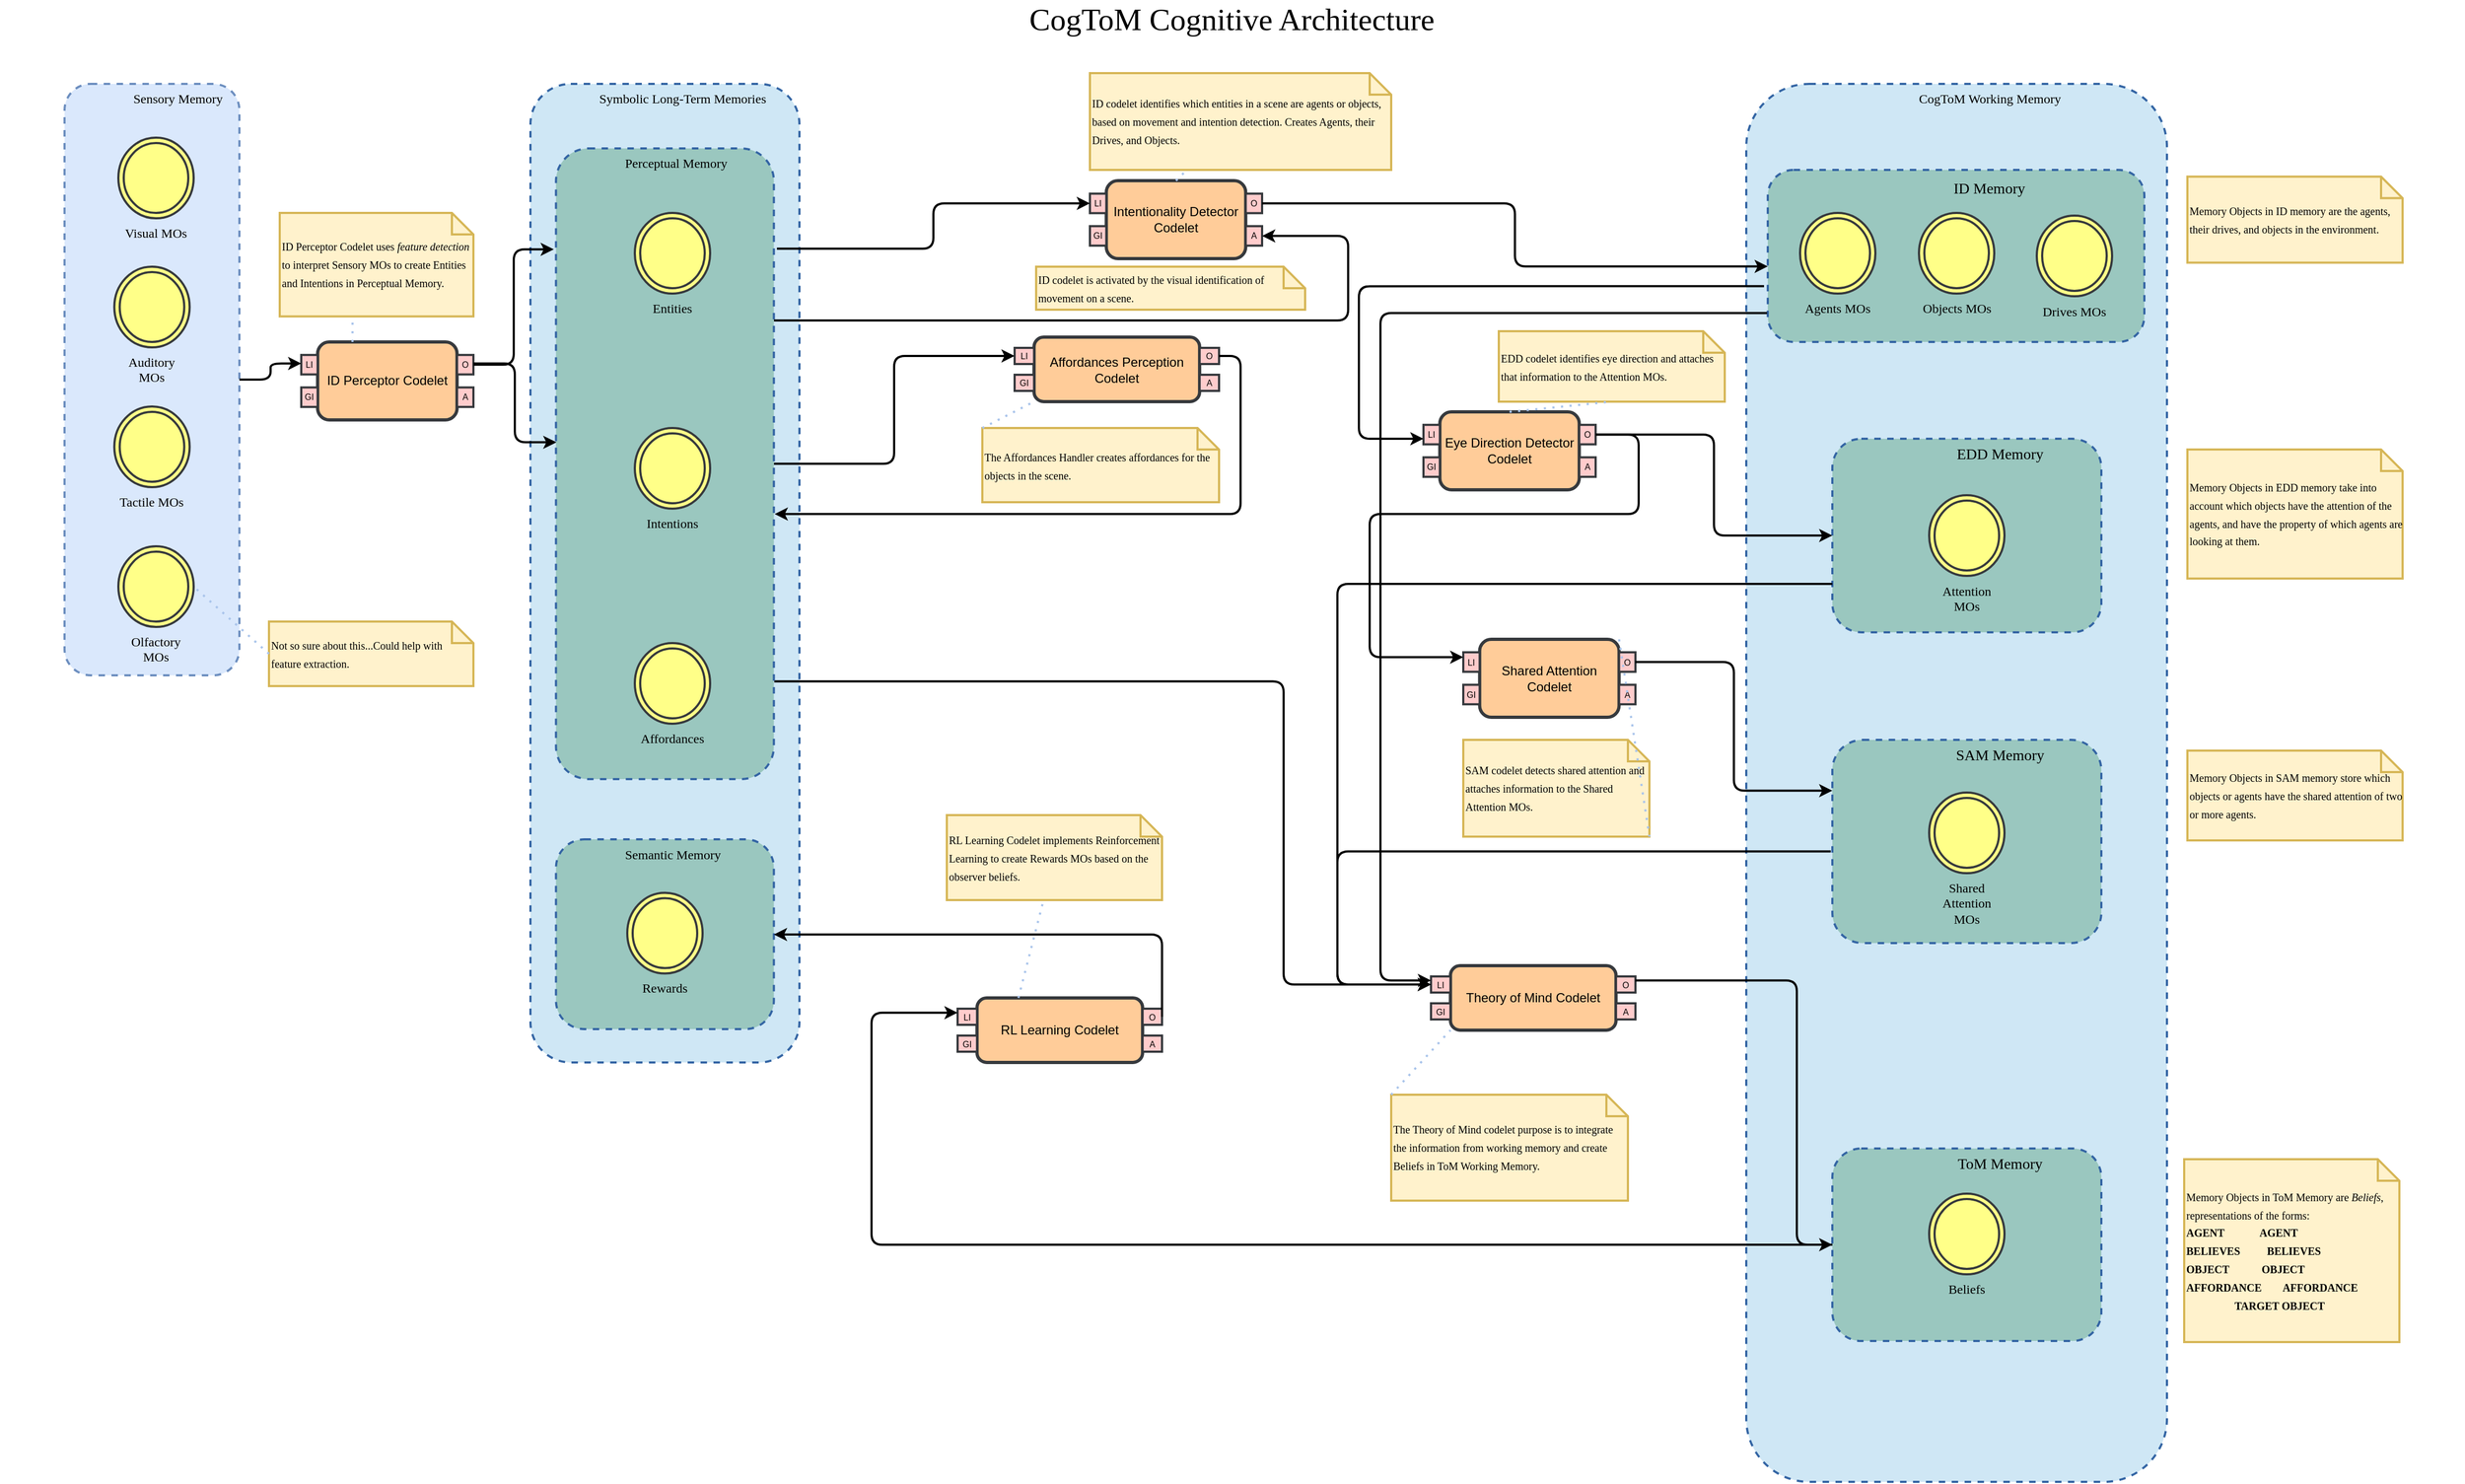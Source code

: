 <mxfile version="14.6.13" type="device" pages="2"><diagram id="mRIPwz3qSAHWKEKKZmxn" name="Architecture"><mxGraphModel dx="1466" dy="867" grid="1" gridSize="10" guides="0" tooltips="1" connect="1" arrows="1" fold="1" page="1" pageScale="1" pageWidth="2336" pageHeight="1654" math="0" shadow="0"><root><mxCell id="0"/><mxCell id="1" parent="0"/><mxCell id="v1QiS2f4QWjaxShbj6gI-6" value="Symbolic Long-Term Memories" style="rounded=1;whiteSpace=wrap;html=1;strokeWidth=2;fillColor=#CFE7F5;dashed=1;strokeColor=#3465A4;verticalAlign=top;align=left;spacingLeft=62;fontFamily=Hack;fontSource=https%3A%2F%2Ffonts.googleapis.com%2Fcss%3Ffamily%3DHack;" parent="1" vertex="1"><mxGeometry x="533" y="80" width="250" height="910" as="geometry"/></mxCell><mxCell id="v1QiS2f4QWjaxShbj6gI-16" value="CogToM Working Memory" style="rounded=1;whiteSpace=wrap;html=1;strokeWidth=2;fillColor=#CFE7F5;dashed=1;strokeColor=#3465A4;verticalAlign=top;align=center;spacingLeft=62;fontFamily=Hack;fontSource=https%3A%2F%2Ffonts.googleapis.com%2Fcss%3Ffamily%3DHack;fontSize=12;" parent="1" vertex="1"><mxGeometry x="1663" y="80" width="391" height="1300" as="geometry"/></mxCell><mxCell id="v1QiS2f4QWjaxShbj6gI-10" value="Semantic Memory" style="rounded=1;whiteSpace=wrap;html=1;strokeWidth=2;dashed=1;strokeColor=#3465A4;verticalAlign=top;align=left;spacingLeft=62;fontFamily=Hack;fontSource=https%3A%2F%2Ffonts.googleapis.com%2Fcss%3Ffamily%3DHack;fillColor=#9AC7BF;" parent="1" vertex="1"><mxGeometry x="556.75" y="782.5" width="202.5" height="176.5" as="geometry"/></mxCell><mxCell id="bv8eEVw2gUDDsJKhpGlW-2" value="" style="group;fontFamily=Hack;fontSource=https%3A%2F%2Ffonts.googleapis.com%2Fcss%3Ffamily%3DHack;fontSize=12;" parent="1" vertex="1" connectable="0"><mxGeometry x="1053" y="170" width="160" height="72.5" as="geometry"/></mxCell><mxCell id="bv8eEVw2gUDDsJKhpGlW-3" value="Intentionality Detector Codelet" style="rounded=1;whiteSpace=wrap;html=1;strokeWidth=3;fillColor=#ffcc99;strokeColor=#36393d;" parent="bv8eEVw2gUDDsJKhpGlW-2" vertex="1"><mxGeometry x="15.211" width="129.577" height="72.5" as="geometry"/></mxCell><mxCell id="bv8eEVw2gUDDsJKhpGlW-4" value="&lt;font style=&quot;font-size: 8px;&quot;&gt;O&lt;/font&gt;" style="whiteSpace=wrap;html=1;strokeWidth=2;fillColor=#ffcccc;strokeColor=#36393d;fontSize=8;" parent="bv8eEVw2gUDDsJKhpGlW-2" vertex="1"><mxGeometry x="144.789" y="12.083" width="15.211" height="18.125" as="geometry"/></mxCell><mxCell id="bv8eEVw2gUDDsJKhpGlW-5" value="&lt;font style=&quot;font-size: 8px;&quot;&gt;A&lt;/font&gt;" style="whiteSpace=wrap;html=1;strokeWidth=2;fillColor=#ffcccc;strokeColor=#36393d;fontSize=8;" parent="bv8eEVw2gUDDsJKhpGlW-2" vertex="1"><mxGeometry x="144.789" y="42.292" width="15.211" height="18.125" as="geometry"/></mxCell><mxCell id="bv8eEVw2gUDDsJKhpGlW-6" value="&lt;font style=&quot;font-size: 8px; line-height: 120%;&quot;&gt;LI&lt;/font&gt;" style="whiteSpace=wrap;html=1;strokeWidth=2;fillColor=#ffcccc;strokeColor=#36393d;verticalAlign=middle;spacing=0;fontSize=8;" parent="bv8eEVw2gUDDsJKhpGlW-2" vertex="1"><mxGeometry y="12.083" width="15.211" height="18.125" as="geometry"/></mxCell><mxCell id="bv8eEVw2gUDDsJKhpGlW-7" value="&lt;font style=&quot;font-size: 8px;&quot;&gt;GI&lt;/font&gt;" style="whiteSpace=wrap;html=1;strokeWidth=2;fillColor=#ffcccc;strokeColor=#36393d;fontSize=8;" parent="bv8eEVw2gUDDsJKhpGlW-2" vertex="1"><mxGeometry y="42.292" width="15.211" height="18.125" as="geometry"/></mxCell><mxCell id="bv8eEVw2gUDDsJKhpGlW-13" value="&lt;font style=&quot;font-size: 14px&quot;&gt;ID Memory&lt;/font&gt;" style="rounded=1;whiteSpace=wrap;html=1;strokeWidth=2;dashed=1;strokeColor=#3465A4;verticalAlign=top;align=center;spacingLeft=62;fontFamily=Hack;fontSource=https%3A%2F%2Ffonts.googleapis.com%2Fcss%3Ffamily%3DHack;fontSize=16;fillColor=#9AC7BF;" parent="1" vertex="1"><mxGeometry x="1683" y="160" width="350" height="160" as="geometry"/></mxCell><mxCell id="bv8eEVw2gUDDsJKhpGlW-33" value="&lt;font style=&quot;font-size: 14px&quot;&gt;EDD Memory&lt;/font&gt;" style="rounded=1;whiteSpace=wrap;html=1;strokeWidth=2;dashed=1;strokeColor=#3465A4;verticalAlign=top;align=center;spacingLeft=62;fontFamily=Hack;fontSource=https%3A%2F%2Ffonts.googleapis.com%2Fcss%3Ffamily%3DHack;fontSize=10;fillColor=#9AC7BF;" parent="1" vertex="1"><mxGeometry x="1743" y="410" width="250" height="180" as="geometry"/></mxCell><mxCell id="bv8eEVw2gUDDsJKhpGlW-34" value="" style="group;fontFamily=Hack;fontSource=https%3A%2F%2Ffonts.googleapis.com%2Fcss%3Ffamily%3DHack;fontSize=10;align=center;rotation=90;" parent="1" vertex="1" connectable="0"><mxGeometry x="1363" y="385" width="160" height="72.5" as="geometry"/></mxCell><mxCell id="bv8eEVw2gUDDsJKhpGlW-35" value="Eye Direction Detector Codelet" style="rounded=1;whiteSpace=wrap;html=1;strokeWidth=3;fillColor=#ffcc99;strokeColor=#36393d;" parent="bv8eEVw2gUDDsJKhpGlW-34" vertex="1"><mxGeometry x="15.211" width="129.577" height="72.5" as="geometry"/></mxCell><mxCell id="bv8eEVw2gUDDsJKhpGlW-36" value="&lt;font style=&quot;font-size: 8px;&quot;&gt;O&lt;/font&gt;" style="whiteSpace=wrap;html=1;strokeWidth=2;fillColor=#ffcccc;strokeColor=#36393d;fontSize=8;" parent="bv8eEVw2gUDDsJKhpGlW-34" vertex="1"><mxGeometry x="144.789" y="12.083" width="15.211" height="18.125" as="geometry"/></mxCell><mxCell id="bv8eEVw2gUDDsJKhpGlW-37" value="&lt;font style=&quot;font-size: 8px;&quot;&gt;A&lt;/font&gt;" style="whiteSpace=wrap;html=1;strokeWidth=2;fillColor=#ffcccc;strokeColor=#36393d;fontSize=8;" parent="bv8eEVw2gUDDsJKhpGlW-34" vertex="1"><mxGeometry x="144.789" y="42.292" width="15.211" height="18.125" as="geometry"/></mxCell><mxCell id="bv8eEVw2gUDDsJKhpGlW-38" value="&lt;font style=&quot;font-size: 8px; line-height: 120%;&quot;&gt;LI&lt;/font&gt;" style="whiteSpace=wrap;html=1;strokeWidth=2;fillColor=#ffcccc;strokeColor=#36393d;verticalAlign=middle;spacing=0;fontSize=8;" parent="bv8eEVw2gUDDsJKhpGlW-34" vertex="1"><mxGeometry y="12.083" width="15.211" height="18.125" as="geometry"/></mxCell><mxCell id="bv8eEVw2gUDDsJKhpGlW-39" value="&lt;font style=&quot;font-size: 8px;&quot;&gt;GI&lt;/font&gt;" style="whiteSpace=wrap;html=1;strokeWidth=2;fillColor=#ffcccc;strokeColor=#36393d;fontSize=8;" parent="bv8eEVw2gUDDsJKhpGlW-34" vertex="1"><mxGeometry y="42.292" width="15.211" height="18.125" as="geometry"/></mxCell><mxCell id="bv8eEVw2gUDDsJKhpGlW-69" value="" style="group;fontFamily=Hack;fontSource=https%3A%2F%2Ffonts.googleapis.com%2Fcss%3Ffamily%3DHack;fontSize=12;align=left;" parent="1" vertex="1" connectable="0"><mxGeometry x="983" y="315.5" width="190" height="60" as="geometry"/></mxCell><mxCell id="bv8eEVw2gUDDsJKhpGlW-70" value="Affordances Perception Codelet" style="rounded=1;whiteSpace=wrap;html=1;strokeWidth=3;fillColor=#ffcc99;strokeColor=#36393d;" parent="bv8eEVw2gUDDsJKhpGlW-69" vertex="1"><mxGeometry x="18.063" width="153.873" height="60" as="geometry"/></mxCell><mxCell id="bv8eEVw2gUDDsJKhpGlW-71" value="&lt;font style=&quot;font-size: 8px;&quot;&gt;O&lt;/font&gt;" style="whiteSpace=wrap;html=1;strokeWidth=2;fillColor=#ffcccc;strokeColor=#36393d;fontSize=8;" parent="bv8eEVw2gUDDsJKhpGlW-69" vertex="1"><mxGeometry x="171.937" y="10.0" width="18.063" height="15" as="geometry"/></mxCell><mxCell id="bv8eEVw2gUDDsJKhpGlW-72" value="&lt;font style=&quot;font-size: 8px;&quot;&gt;A&lt;/font&gt;" style="whiteSpace=wrap;html=1;strokeWidth=2;fillColor=#ffcccc;strokeColor=#36393d;fontSize=8;" parent="bv8eEVw2gUDDsJKhpGlW-69" vertex="1"><mxGeometry x="171.937" y="35.0" width="18.063" height="15" as="geometry"/></mxCell><mxCell id="bv8eEVw2gUDDsJKhpGlW-73" value="&lt;font style=&quot;font-size: 8px; line-height: 120%;&quot;&gt;LI&lt;/font&gt;" style="whiteSpace=wrap;html=1;strokeWidth=2;fillColor=#ffcccc;strokeColor=#36393d;verticalAlign=middle;spacing=0;fontSize=8;" parent="bv8eEVw2gUDDsJKhpGlW-69" vertex="1"><mxGeometry y="10.0" width="18.063" height="15" as="geometry"/></mxCell><mxCell id="bv8eEVw2gUDDsJKhpGlW-74" value="&lt;font style=&quot;font-size: 8px;&quot;&gt;GI&lt;/font&gt;" style="whiteSpace=wrap;html=1;strokeWidth=2;fillColor=#ffcccc;strokeColor=#36393d;fontSize=8;" parent="bv8eEVw2gUDDsJKhpGlW-69" vertex="1"><mxGeometry y="35.0" width="18.063" height="15" as="geometry"/></mxCell><mxCell id="bv8eEVw2gUDDsJKhpGlW-87" value="" style="group;fontFamily=Hack;fontSource=https%3A%2F%2Ffonts.googleapis.com%2Fcss%3Ffamily%3DHack;fontSize=12;align=left;direction=west;rotation=180;" parent="1" vertex="1" connectable="0"><mxGeometry x="1370" y="900" width="190" height="60" as="geometry"/></mxCell><mxCell id="bv8eEVw2gUDDsJKhpGlW-88" value="Theory of Mind Codelet" style="rounded=1;whiteSpace=wrap;html=1;strokeWidth=3;fillColor=#ffcc99;strokeColor=#36393d;" parent="bv8eEVw2gUDDsJKhpGlW-87" vertex="1"><mxGeometry x="18.063" width="153.873" height="60" as="geometry"/></mxCell><mxCell id="bv8eEVw2gUDDsJKhpGlW-89" value="&lt;font style=&quot;font-size: 8px;&quot;&gt;O&lt;/font&gt;" style="whiteSpace=wrap;html=1;strokeWidth=2;fillColor=#ffcccc;strokeColor=#36393d;fontSize=8;" parent="bv8eEVw2gUDDsJKhpGlW-87" vertex="1"><mxGeometry x="171.937" y="10.0" width="18.063" height="15" as="geometry"/></mxCell><mxCell id="bv8eEVw2gUDDsJKhpGlW-90" value="&lt;font style=&quot;font-size: 8px;&quot;&gt;A&lt;/font&gt;" style="whiteSpace=wrap;html=1;strokeWidth=2;fillColor=#ffcccc;strokeColor=#36393d;fontSize=8;" parent="bv8eEVw2gUDDsJKhpGlW-87" vertex="1"><mxGeometry x="171.937" y="35.0" width="18.063" height="15" as="geometry"/></mxCell><mxCell id="bv8eEVw2gUDDsJKhpGlW-91" value="&lt;font style=&quot;font-size: 8px; line-height: 120%;&quot;&gt;LI&lt;/font&gt;" style="whiteSpace=wrap;html=1;strokeWidth=2;fillColor=#ffcccc;strokeColor=#36393d;verticalAlign=middle;spacing=0;fontSize=8;" parent="bv8eEVw2gUDDsJKhpGlW-87" vertex="1"><mxGeometry y="10.0" width="18.063" height="15" as="geometry"/></mxCell><mxCell id="bv8eEVw2gUDDsJKhpGlW-92" value="&lt;font style=&quot;font-size: 8px;&quot;&gt;GI&lt;/font&gt;" style="whiteSpace=wrap;html=1;strokeWidth=2;fillColor=#ffcccc;strokeColor=#36393d;fontSize=8;" parent="bv8eEVw2gUDDsJKhpGlW-87" vertex="1"><mxGeometry y="35.0" width="18.063" height="15" as="geometry"/></mxCell><mxCell id="bv8eEVw2gUDDsJKhpGlW-111" value="&lt;font style=&quot;font-size: 29px&quot;&gt;CogToM Cognitive Architecture&lt;/font&gt;" style="text;html=1;strokeColor=none;fillColor=none;align=center;verticalAlign=middle;whiteSpace=wrap;rounded=0;fontFamily=Hack;fontSource=https%3A%2F%2Ffonts.googleapis.com%2Fcss%3Ffamily%3DHack;fontSize=14;" parent="1" vertex="1"><mxGeometry x="40" y="10" width="2290" height="20" as="geometry"/></mxCell><mxCell id="v1QiS2f4QWjaxShbj6gI-1" value="&lt;font style=&quot;font-size: 12px&quot;&gt;Agents MOs&lt;/font&gt;" style="ellipse;shape=doubleEllipse;whiteSpace=wrap;html=1;strokeColor=#36393d;strokeWidth=2;fillColor=#ffff88;fontSize=12;align=center;verticalAlign=top;labelPosition=center;verticalLabelPosition=bottom;fontFamily=Hack;fontSource=https%3A%2F%2Ffonts.googleapis.com%2Fcss%3Ffamily%3DHack;" parent="1" vertex="1"><mxGeometry x="1713" y="200" width="70" height="75" as="geometry"/></mxCell><mxCell id="v1QiS2f4QWjaxShbj6gI-4" value="&lt;font style=&quot;font-size: 12px&quot;&gt;Attention MOs&lt;/font&gt;" style="ellipse;shape=doubleEllipse;whiteSpace=wrap;html=1;strokeColor=#36393d;strokeWidth=2;fillColor=#ffff88;fontSize=12;align=center;verticalAlign=top;labelPosition=center;verticalLabelPosition=bottom;fontFamily=Hack;fontSource=https%3A%2F%2Ffonts.googleapis.com%2Fcss%3Ffamily%3DHack;" parent="1" vertex="1"><mxGeometry x="1833" y="462.5" width="70" height="75" as="geometry"/></mxCell><mxCell id="v1QiS2f4QWjaxShbj6gI-5" value="&lt;font style=&quot;font-size: 12px&quot;&gt;Objects MOs&lt;/font&gt;" style="ellipse;shape=doubleEllipse;whiteSpace=wrap;html=1;strokeColor=#36393d;strokeWidth=2;fillColor=#ffff88;fontSize=12;align=center;verticalAlign=top;labelPosition=center;verticalLabelPosition=bottom;fontFamily=Hack;fontSource=https%3A%2F%2Ffonts.googleapis.com%2Fcss%3Ffamily%3DHack;" parent="1" vertex="1"><mxGeometry x="1823.5" y="200" width="70" height="75" as="geometry"/></mxCell><mxCell id="v1QiS2f4QWjaxShbj6gI-13" value="&lt;font style=&quot;font-size: 14px&quot;&gt;SAM Memory&lt;/font&gt;" style="rounded=1;whiteSpace=wrap;html=1;strokeWidth=2;dashed=1;strokeColor=#3465A4;verticalAlign=top;align=center;spacingLeft=62;fontFamily=Hack;fontSource=https%3A%2F%2Ffonts.googleapis.com%2Fcss%3Ffamily%3DHack;fontSize=10;fillColor=#9AC7BF;" parent="1" vertex="1"><mxGeometry x="1743" y="690" width="250" height="189" as="geometry"/></mxCell><mxCell id="v1QiS2f4QWjaxShbj6gI-15" value="&lt;font style=&quot;font-size: 12px&quot;&gt;Shared Attention MOs&lt;/font&gt;" style="ellipse;shape=doubleEllipse;whiteSpace=wrap;html=1;strokeColor=#36393d;strokeWidth=2;fillColor=#ffff88;fontSize=12;align=center;verticalAlign=top;labelPosition=center;verticalLabelPosition=bottom;fontFamily=Hack;fontSource=https%3A%2F%2Ffonts.googleapis.com%2Fcss%3Ffamily%3DHack;" parent="1" vertex="1"><mxGeometry x="1833" y="739" width="70" height="75" as="geometry"/></mxCell><mxCell id="v1QiS2f4QWjaxShbj6gI-25" value="" style="group;fontFamily=Hack;fontSource=https%3A%2F%2Ffonts.googleapis.com%2Fcss%3Ffamily%3DHack;fontSize=10;align=center;" parent="1" vertex="1" connectable="0"><mxGeometry x="1400" y="596.5" width="160" height="72.5" as="geometry"/></mxCell><mxCell id="v1QiS2f4QWjaxShbj6gI-26" value="Shared Attention Codelet" style="rounded=1;whiteSpace=wrap;html=1;strokeWidth=3;fillColor=#ffcc99;strokeColor=#36393d;" parent="v1QiS2f4QWjaxShbj6gI-25" vertex="1"><mxGeometry x="15.211" width="129.577" height="72.5" as="geometry"/></mxCell><mxCell id="v1QiS2f4QWjaxShbj6gI-27" value="&lt;font style=&quot;font-size: 8px;&quot;&gt;O&lt;/font&gt;" style="whiteSpace=wrap;html=1;strokeWidth=2;fillColor=#ffcccc;strokeColor=#36393d;fontSize=8;" parent="v1QiS2f4QWjaxShbj6gI-25" vertex="1"><mxGeometry x="144.789" y="12.083" width="15.211" height="18.125" as="geometry"/></mxCell><mxCell id="v1QiS2f4QWjaxShbj6gI-28" value="&lt;font style=&quot;font-size: 8px;&quot;&gt;A&lt;/font&gt;" style="whiteSpace=wrap;html=1;strokeWidth=2;fillColor=#ffcccc;strokeColor=#36393d;fontSize=8;" parent="v1QiS2f4QWjaxShbj6gI-25" vertex="1"><mxGeometry x="144.789" y="42.292" width="15.211" height="18.125" as="geometry"/></mxCell><mxCell id="v1QiS2f4QWjaxShbj6gI-29" value="&lt;font style=&quot;font-size: 8px; line-height: 120%;&quot;&gt;LI&lt;/font&gt;" style="whiteSpace=wrap;html=1;strokeWidth=2;fillColor=#ffcccc;strokeColor=#36393d;verticalAlign=middle;spacing=0;fontSize=8;" parent="v1QiS2f4QWjaxShbj6gI-25" vertex="1"><mxGeometry y="12.083" width="15.211" height="18.125" as="geometry"/></mxCell><mxCell id="v1QiS2f4QWjaxShbj6gI-30" value="&lt;font style=&quot;font-size: 8px;&quot;&gt;GI&lt;/font&gt;" style="whiteSpace=wrap;html=1;strokeWidth=2;fillColor=#ffcccc;strokeColor=#36393d;fontSize=8;" parent="v1QiS2f4QWjaxShbj6gI-25" vertex="1"><mxGeometry y="42.292" width="15.211" height="18.125" as="geometry"/></mxCell><mxCell id="v1QiS2f4QWjaxShbj6gI-31" value="" style="edgeStyle=elbowEdgeStyle;elbow=horizontal;endArrow=classic;html=1;fontFamily=Hack;fontSource=https%3A%2F%2Ffonts.googleapis.com%2Fcss%3Ffamily%3DHack;fontSize=12;strokeWidth=2;exitX=1;exitY=0.5;exitDx=0;exitDy=0;entryX=0;entryY=0.561;entryDx=0;entryDy=0;entryPerimeter=0;" parent="1" source="bv8eEVw2gUDDsJKhpGlW-4" target="bv8eEVw2gUDDsJKhpGlW-13" edge="1"><mxGeometry width="50" height="50" relative="1" as="geometry"><mxPoint x="1383" y="300" as="sourcePoint"/><mxPoint x="1433" y="250" as="targetPoint"/></mxGeometry></mxCell><mxCell id="v1QiS2f4QWjaxShbj6gI-32" value="" style="edgeStyle=elbowEdgeStyle;elbow=horizontal;endArrow=classic;html=1;fontFamily=Hack;fontSource=https%3A%2F%2Ffonts.googleapis.com%2Fcss%3Ffamily%3DHack;fontSize=12;strokeWidth=2;entryX=0;entryY=0.5;entryDx=0;entryDy=0;exitX=1.014;exitY=0.159;exitDx=0;exitDy=0;exitPerimeter=0;" parent="1" source="WXuLEj2EkfdalTSIdfuZ-1" target="bv8eEVw2gUDDsJKhpGlW-6" edge="1"><mxGeometry width="50" height="50" relative="1" as="geometry"><mxPoint x="930" y="233" as="sourcePoint"/><mxPoint x="1023" y="240" as="targetPoint"/></mxGeometry></mxCell><mxCell id="v1QiS2f4QWjaxShbj6gI-33" value="" style="edgeStyle=segmentEdgeStyle;endArrow=classic;html=1;fontFamily=Hack;fontSource=https%3A%2F%2Ffonts.googleapis.com%2Fcss%3Ffamily%3DHack;fontSize=12;strokeWidth=2;exitX=-0.01;exitY=0.676;exitDx=0;exitDy=0;exitPerimeter=0;" parent="1" source="bv8eEVw2gUDDsJKhpGlW-13" edge="1"><mxGeometry width="50" height="50" relative="1" as="geometry"><mxPoint x="1143" y="390" as="sourcePoint"/><mxPoint x="1363" y="410" as="targetPoint"/><Array as="points"><mxPoint x="1303" y="268"/><mxPoint x="1303" y="410"/><mxPoint x="1363" y="410"/></Array></mxGeometry></mxCell><mxCell id="v1QiS2f4QWjaxShbj6gI-34" value="" style="edgeStyle=elbowEdgeStyle;elbow=horizontal;endArrow=classic;html=1;fontFamily=Hack;fontSource=https%3A%2F%2Ffonts.googleapis.com%2Fcss%3Ffamily%3DHack;fontSize=12;strokeWidth=2;exitX=1;exitY=0.5;exitDx=0;exitDy=0;entryX=0;entryY=0.5;entryDx=0;entryDy=0;" parent="1" source="bv8eEVw2gUDDsJKhpGlW-36" target="bv8eEVw2gUDDsJKhpGlW-33" edge="1"><mxGeometry width="50" height="50" relative="1" as="geometry"><mxPoint x="1383" y="510" as="sourcePoint"/><mxPoint x="1433" y="460" as="targetPoint"/></mxGeometry></mxCell><mxCell id="v1QiS2f4QWjaxShbj6gI-35" value="" style="edgeStyle=segmentEdgeStyle;endArrow=classic;html=1;fontFamily=Hack;fontSource=https%3A%2F%2Ffonts.googleapis.com%2Fcss%3Ffamily%3DHack;fontSize=12;strokeWidth=2;exitX=1;exitY=0.5;exitDx=0;exitDy=0;entryX=0;entryY=0.25;entryDx=0;entryDy=0;" parent="1" source="bv8eEVw2gUDDsJKhpGlW-36" target="v1QiS2f4QWjaxShbj6gI-29" edge="1"><mxGeometry width="50" height="50" relative="1" as="geometry"><mxPoint x="1193" y="460" as="sourcePoint"/><mxPoint x="1243" y="410" as="targetPoint"/><Array as="points"><mxPoint x="1563" y="406"/><mxPoint x="1563" y="480"/><mxPoint x="1313" y="480"/><mxPoint x="1313" y="613"/></Array></mxGeometry></mxCell><mxCell id="v1QiS2f4QWjaxShbj6gI-37" value="" style="edgeStyle=elbowEdgeStyle;elbow=horizontal;endArrow=classic;html=1;fontFamily=Hack;fontSource=https%3A%2F%2Ffonts.googleapis.com%2Fcss%3Ffamily%3DHack;fontSize=12;strokeWidth=2;exitX=1;exitY=0.5;exitDx=0;exitDy=0;entryX=0;entryY=0.25;entryDx=0;entryDy=0;" parent="1" source="v1QiS2f4QWjaxShbj6gI-27" target="v1QiS2f4QWjaxShbj6gI-13" edge="1"><mxGeometry width="50" height="50" relative="1" as="geometry"><mxPoint x="1473" y="660" as="sourcePoint"/><mxPoint x="1523" y="610" as="targetPoint"/></mxGeometry></mxCell><mxCell id="v1QiS2f4QWjaxShbj6gI-41" value="" style="edgeStyle=elbowEdgeStyle;elbow=horizontal;endArrow=classic;html=1;fontFamily=Hack;fontSource=https%3A%2F%2Ffonts.googleapis.com%2Fcss%3Ffamily%3DHack;fontSize=12;strokeWidth=2;entryX=0;entryY=0.5;entryDx=0;entryDy=0;" parent="1" source="WXuLEj2EkfdalTSIdfuZ-1" target="bv8eEVw2gUDDsJKhpGlW-73" edge="1"><mxGeometry width="50" height="50" relative="1" as="geometry"><mxPoint x="930" y="347" as="sourcePoint"/><mxPoint x="1003" y="660" as="targetPoint"/></mxGeometry></mxCell><mxCell id="v1QiS2f4QWjaxShbj6gI-47" value="" style="edgeStyle=elbowEdgeStyle;elbow=horizontal;endArrow=classic;html=1;fontFamily=Hack;fontSource=https%3A%2F%2Ffonts.googleapis.com%2Fcss%3Ffamily%3DHack;fontSize=12;strokeWidth=2;exitX=0;exitY=0.75;exitDx=0;exitDy=0;entryX=0;entryY=0.5;entryDx=0;entryDy=0;" parent="1" source="bv8eEVw2gUDDsJKhpGlW-33" target="bv8eEVw2gUDDsJKhpGlW-91" edge="1"><mxGeometry width="50" height="50" relative="1" as="geometry"><mxPoint x="1263" y="620" as="sourcePoint"/><mxPoint x="1313" y="570" as="targetPoint"/><Array as="points"><mxPoint x="1283" y="600"/><mxPoint x="1263" y="580"/></Array></mxGeometry></mxCell><mxCell id="v1QiS2f4QWjaxShbj6gI-48" value="" style="edgeStyle=elbowEdgeStyle;elbow=horizontal;endArrow=classic;html=1;fontFamily=Hack;fontSource=https%3A%2F%2Ffonts.googleapis.com%2Fcss%3Ffamily%3DHack;fontSize=12;strokeColor=#000000;strokeWidth=2;entryX=0;entryY=0.5;entryDx=0;entryDy=0;exitX=1.002;exitY=0.845;exitDx=0;exitDy=0;exitPerimeter=0;" parent="1" source="WXuLEj2EkfdalTSIdfuZ-1" target="bv8eEVw2gUDDsJKhpGlW-91" edge="1"><mxGeometry width="50" height="50" relative="1" as="geometry"><mxPoint x="930" y="578" as="sourcePoint"/><mxPoint x="1203" y="670" as="targetPoint"/><Array as="points"><mxPoint x="1233" y="650"/><mxPoint x="1263" y="650"/></Array></mxGeometry></mxCell><mxCell id="v1QiS2f4QWjaxShbj6gI-49" value="" style="edgeStyle=elbowEdgeStyle;elbow=horizontal;endArrow=classic;html=1;fontFamily=Hack;fontSource=https%3A%2F%2Ffonts.googleapis.com%2Fcss%3Ffamily%3DHack;fontSize=12;strokeColor=#000000;strokeWidth=2;exitX=-0.006;exitY=0.549;exitDx=0;exitDy=0;entryX=0;entryY=0.5;entryDx=0;entryDy=0;exitPerimeter=0;" parent="1" source="v1QiS2f4QWjaxShbj6gI-13" target="bv8eEVw2gUDDsJKhpGlW-91" edge="1"><mxGeometry width="50" height="50" relative="1" as="geometry"><mxPoint x="1403" y="840" as="sourcePoint"/><mxPoint x="1303" y="694" as="targetPoint"/><Array as="points"><mxPoint x="1283" y="680"/><mxPoint x="1263" y="680"/></Array></mxGeometry></mxCell><mxCell id="v1QiS2f4QWjaxShbj6gI-63" value="&lt;span style=&quot;color: rgb(0 , 0 , 0) ; font-size: 10px&quot;&gt;ID codelet identifies which entities in a scene are agents or objects, based on movement and intention detection. Creates Agents, their Drives, and Objects.&lt;/span&gt;" style="shape=note;strokeWidth=2;fontSize=14;size=20;whiteSpace=wrap;html=1;fillColor=#fff2cc;strokeColor=#d6b656;fontColor=#666600;fontFamily=Hack;fontSource=https%3A%2F%2Ffonts.googleapis.com%2Fcss%3Ffamily%3DHack;align=left;" parent="1" vertex="1"><mxGeometry x="1053" y="70" width="280" height="90" as="geometry"/></mxCell><mxCell id="v1QiS2f4QWjaxShbj6gI-65" value="&lt;span style=&quot;color: rgb(0 , 0 , 0) ; font-size: 10px&quot;&gt;SAM codelet detects shared attention and attaches information to the Shared Attention MOs.&lt;/span&gt;" style="shape=note;strokeWidth=2;fontSize=14;size=20;whiteSpace=wrap;html=1;fillColor=#fff2cc;strokeColor=#d6b656;fontColor=#666600;fontFamily=Hack;fontSource=https%3A%2F%2Ffonts.googleapis.com%2Fcss%3Ffamily%3DHack;align=left;" parent="1" vertex="1"><mxGeometry x="1400" y="690" width="173" height="90" as="geometry"/></mxCell><mxCell id="v1QiS2f4QWjaxShbj6gI-66" value="&lt;span style=&quot;color: rgb(0 , 0 , 0) ; font-size: 10px&quot;&gt;EDD codelet identifies eye direction and attaches that information to the Attention MOs.&lt;/span&gt;" style="shape=note;strokeWidth=2;fontSize=14;size=20;whiteSpace=wrap;html=1;fillColor=#fff2cc;strokeColor=#d6b656;fontColor=#666600;fontFamily=Hack;fontSource=https%3A%2F%2Ffonts.googleapis.com%2Fcss%3Ffamily%3DHack;align=left;" parent="1" vertex="1"><mxGeometry x="1433" y="310" width="210" height="65.5" as="geometry"/></mxCell><mxCell id="v1QiS2f4QWjaxShbj6gI-67" value="&lt;span style=&quot;color: rgb(0 , 0 , 0) ; font-size: 10px&quot;&gt;The Affordances Handler creates affordances for the objects in the scene.&lt;/span&gt;" style="shape=note;strokeWidth=2;fontSize=14;size=20;whiteSpace=wrap;html=1;fillColor=#fff2cc;strokeColor=#d6b656;fontColor=#666600;fontFamily=Hack;fontSource=https%3A%2F%2Ffonts.googleapis.com%2Fcss%3Ffamily%3DHack;align=left;" parent="1" vertex="1"><mxGeometry x="953" y="400" width="220" height="69" as="geometry"/></mxCell><mxCell id="v1QiS2f4QWjaxShbj6gI-68" value="&lt;span style=&quot;color: rgb(0 , 0 , 0) ; font-size: 10px&quot;&gt;The Theory of Mind codelet purpose is to integrate the information from working memory and create Beliefs in ToM Working Memory.&lt;/span&gt;" style="shape=note;strokeWidth=2;fontSize=14;size=20;whiteSpace=wrap;html=1;fillColor=#fff2cc;strokeColor=#d6b656;fontColor=#666600;fontFamily=Hack;fontSource=https%3A%2F%2Ffonts.googleapis.com%2Fcss%3Ffamily%3DHack;align=left;" parent="1" vertex="1"><mxGeometry x="1333" y="1020" width="220" height="98.5" as="geometry"/></mxCell><mxCell id="v1QiS2f4QWjaxShbj6gI-69" value="" style="endArrow=none;dashed=1;html=1;dashPattern=1 3;strokeWidth=2;fontFamily=Hack;fontSource=https%3A%2F%2Ffonts.googleapis.com%2Fcss%3Ffamily%3DHack;fontSize=12;exitX=0.5;exitY=0;exitDx=0;exitDy=0;entryX=0.326;entryY=0.987;entryDx=0;entryDy=0;entryPerimeter=0;strokeColor=#A9C4EB;" parent="1" source="bv8eEVw2gUDDsJKhpGlW-3" target="v1QiS2f4QWjaxShbj6gI-63" edge="1"><mxGeometry width="50" height="50" relative="1" as="geometry"><mxPoint x="993" y="190" as="sourcePoint"/><mxPoint x="1043" y="140" as="targetPoint"/></mxGeometry></mxCell><mxCell id="v1QiS2f4QWjaxShbj6gI-70" value="" style="endArrow=none;dashed=1;html=1;dashPattern=1 3;strokeWidth=2;fontFamily=Hack;fontSource=https%3A%2F%2Ffonts.googleapis.com%2Fcss%3Ffamily%3DHack;fontSize=12;entryX=1;entryY=1;entryDx=0;entryDy=0;entryPerimeter=0;exitX=1;exitY=0;exitDx=0;exitDy=0;strokeColor=#A9C4EB;" parent="1" source="v1QiS2f4QWjaxShbj6gI-26" target="v1QiS2f4QWjaxShbj6gI-65" edge="1"><mxGeometry width="50" height="50" relative="1" as="geometry"><mxPoint x="1063" y="460" as="sourcePoint"/><mxPoint x="1113" y="410" as="targetPoint"/></mxGeometry></mxCell><mxCell id="v1QiS2f4QWjaxShbj6gI-71" value="" style="endArrow=none;dashed=1;html=1;dashPattern=1 3;strokeWidth=2;fontFamily=Hack;fontSource=https%3A%2F%2Ffonts.googleapis.com%2Fcss%3Ffamily%3DHack;fontSize=12;entryX=0.5;entryY=1;entryDx=0;entryDy=0;entryPerimeter=0;exitX=0.5;exitY=0;exitDx=0;exitDy=0;strokeColor=#A9C4EB;" parent="1" source="bv8eEVw2gUDDsJKhpGlW-35" target="v1QiS2f4QWjaxShbj6gI-66" edge="1"><mxGeometry width="50" height="50" relative="1" as="geometry"><mxPoint x="1233" y="360" as="sourcePoint"/><mxPoint x="1283" y="310" as="targetPoint"/></mxGeometry></mxCell><mxCell id="v1QiS2f4QWjaxShbj6gI-72" value="" style="endArrow=none;dashed=1;html=1;dashPattern=1 3;strokeWidth=2;fontFamily=Hack;fontSource=https%3A%2F%2Ffonts.googleapis.com%2Fcss%3Ffamily%3DHack;fontSize=12;entryX=0;entryY=1;entryDx=0;entryDy=0;exitX=0;exitY=0;exitDx=0;exitDy=0;exitPerimeter=0;strokeColor=#A9C4EB;" parent="1" source="v1QiS2f4QWjaxShbj6gI-68" target="bv8eEVw2gUDDsJKhpGlW-88" edge="1"><mxGeometry width="50" height="50" relative="1" as="geometry"><mxPoint x="1353" y="910" as="sourcePoint"/><mxPoint x="1403" y="860" as="targetPoint"/></mxGeometry></mxCell><mxCell id="v1QiS2f4QWjaxShbj6gI-73" value="" style="endArrow=none;dashed=1;html=1;dashPattern=1 3;strokeWidth=2;fontFamily=Hack;fontSource=https%3A%2F%2Ffonts.googleapis.com%2Fcss%3Ffamily%3DHack;fontSize=12;entryX=0;entryY=1;entryDx=0;entryDy=0;exitX=0;exitY=0;exitDx=0;exitDy=0;exitPerimeter=0;strokeColor=#A9C4EB;" parent="1" source="v1QiS2f4QWjaxShbj6gI-67" target="bv8eEVw2gUDDsJKhpGlW-70" edge="1"><mxGeometry width="50" height="50" relative="1" as="geometry"><mxPoint x="1103" y="880" as="sourcePoint"/><mxPoint x="1153" y="830" as="targetPoint"/></mxGeometry></mxCell><mxCell id="v1QiS2f4QWjaxShbj6gI-75" value="&lt;span style=&quot;color: rgb(0 , 0 , 0) ; font-size: 10px&quot;&gt;Memory Objects in ID memory are the agents, their drives, and objects in the environment.&lt;/span&gt;" style="shape=note;strokeWidth=2;fontSize=14;size=20;whiteSpace=wrap;html=1;fillColor=#fff2cc;strokeColor=#d6b656;fontColor=#666600;fontFamily=Hack;fontSource=https%3A%2F%2Ffonts.googleapis.com%2Fcss%3Ffamily%3DHack;align=left;" parent="1" vertex="1"><mxGeometry x="2073" y="166.25" width="200" height="80" as="geometry"/></mxCell><mxCell id="v1QiS2f4QWjaxShbj6gI-76" value="&lt;span style=&quot;color: rgb(0 , 0 , 0) ; font-size: 10px&quot;&gt;Memory Objects in EDD memory take into account which objects have the attention of the agents, and have the property of which agents are looking at them.&lt;/span&gt;" style="shape=note;strokeWidth=2;fontSize=14;size=20;whiteSpace=wrap;html=1;fillColor=#fff2cc;strokeColor=#d6b656;fontColor=#666600;fontFamily=Hack;fontSource=https%3A%2F%2Ffonts.googleapis.com%2Fcss%3Ffamily%3DHack;align=left;" parent="1" vertex="1"><mxGeometry x="2073" y="420" width="200" height="120" as="geometry"/></mxCell><mxCell id="v1QiS2f4QWjaxShbj6gI-77" value="&lt;span style=&quot;color: rgb(0 , 0 , 0) ; font-size: 10px&quot;&gt;Memory Objects in SAM memory store which objects or agents have the shared attention of two or more agents.&lt;/span&gt;" style="shape=note;strokeWidth=2;fontSize=14;size=20;whiteSpace=wrap;html=1;fillColor=#fff2cc;strokeColor=#d6b656;fontColor=#666600;fontFamily=Hack;fontSource=https%3A%2F%2Ffonts.googleapis.com%2Fcss%3Ffamily%3DHack;align=left;" parent="1" vertex="1"><mxGeometry x="2073" y="700" width="200" height="83.5" as="geometry"/></mxCell><mxCell id="860b35bQt8sB9mC5zEJa-1" value="" style="edgeStyle=elbowEdgeStyle;elbow=horizontal;endArrow=classic;html=1;strokeWidth=2;entryX=1;entryY=0.5;entryDx=0;entryDy=0;" parent="1" source="WXuLEj2EkfdalTSIdfuZ-1" target="bv8eEVw2gUDDsJKhpGlW-5" edge="1"><mxGeometry width="50" height="50" relative="1" as="geometry"><mxPoint x="930" y="300" as="sourcePoint"/><mxPoint x="1103" y="300" as="targetPoint"/><Array as="points"><mxPoint x="1293" y="300"/></Array></mxGeometry></mxCell><mxCell id="860b35bQt8sB9mC5zEJa-2" value="&lt;span style=&quot;color: rgb(0 , 0 , 0) ; font-size: 10px&quot;&gt;ID codelet is activated by the visual identification of movement on a scene.&lt;/span&gt;" style="shape=note;strokeWidth=2;fontSize=14;size=20;whiteSpace=wrap;html=1;fillColor=#fff2cc;strokeColor=#d6b656;fontColor=#666600;fontFamily=Hack;fontSource=https%3A%2F%2Ffonts.googleapis.com%2Fcss%3Ffamily%3DHack;align=left;" parent="1" vertex="1"><mxGeometry x="1003" y="250" width="250" height="40" as="geometry"/></mxCell><mxCell id="860b35bQt8sB9mC5zEJa-3" value="&lt;font style=&quot;font-size: 12px&quot;&gt;Drives MOs&lt;/font&gt;" style="ellipse;shape=doubleEllipse;whiteSpace=wrap;html=1;strokeColor=#36393d;strokeWidth=2;fillColor=#ffff88;fontSize=12;align=center;verticalAlign=top;labelPosition=center;verticalLabelPosition=bottom;fontFamily=Hack;fontSource=https%3A%2F%2Ffonts.googleapis.com%2Fcss%3Ffamily%3DHack;" parent="1" vertex="1"><mxGeometry x="1933" y="202.5" width="70" height="75" as="geometry"/></mxCell><mxCell id="EEauItlgTrAfx3fAU-Ta-1" value="" style="edgeStyle=elbowEdgeStyle;elbow=horizontal;endArrow=classic;html=1;exitX=-0.002;exitY=0.832;exitDx=0;exitDy=0;exitPerimeter=0;entryX=0;entryY=0.25;entryDx=0;entryDy=0;strokeWidth=2;" parent="1" source="bv8eEVw2gUDDsJKhpGlW-13" target="bv8eEVw2gUDDsJKhpGlW-91" edge="1"><mxGeometry width="50" height="50" relative="1" as="geometry"><mxPoint x="1563" y="160" as="sourcePoint"/><mxPoint x="1613" y="110" as="targetPoint"/><Array as="points"><mxPoint x="1323" y="430"/><mxPoint x="1303" y="510"/></Array></mxGeometry></mxCell><mxCell id="SMVcJSPunMCQK-MZT-hE-1" value="&lt;font style=&quot;font-size: 14px&quot;&gt;ToM Memory&lt;/font&gt;" style="rounded=1;whiteSpace=wrap;html=1;strokeWidth=2;dashed=1;strokeColor=#3465A4;verticalAlign=top;align=center;spacingLeft=62;fontFamily=Hack;fontSource=https%3A%2F%2Ffonts.googleapis.com%2Fcss%3Ffamily%3DHack;fontSize=10;fillColor=#9AC7BF;" parent="1" vertex="1"><mxGeometry x="1743" y="1070" width="250" height="179" as="geometry"/></mxCell><mxCell id="bv8eEVw2gUDDsJKhpGlW-99" value="&lt;font style=&quot;font-size: 12px;&quot; data-font-src=&quot;https://fonts.googleapis.com/css?family=Hack&quot;&gt;Beliefs&lt;/font&gt;" style="ellipse;shape=doubleEllipse;whiteSpace=wrap;html=1;strokeColor=#36393d;strokeWidth=2;fillColor=#ffff88;fontSize=12;align=center;verticalAlign=top;labelPosition=center;verticalLabelPosition=bottom;fontFamily=Hack;fontSource=https%3A%2F%2Ffonts.googleapis.com%2Fcss%3Ffamily%3DHack;" parent="1" vertex="1"><mxGeometry x="1833" y="1112" width="70" height="75" as="geometry"/></mxCell><mxCell id="SMVcJSPunMCQK-MZT-hE-2" value="" style="edgeStyle=elbowEdgeStyle;elbow=horizontal;endArrow=classic;html=1;exitX=1;exitY=0.25;exitDx=0;exitDy=0;entryX=0;entryY=0.5;entryDx=0;entryDy=0;strokeWidth=2;" parent="1" source="bv8eEVw2gUDDsJKhpGlW-89" target="SMVcJSPunMCQK-MZT-hE-1" edge="1"><mxGeometry width="50" height="50" relative="1" as="geometry"><mxPoint x="1523" y="890" as="sourcePoint"/><mxPoint x="1573" y="840" as="targetPoint"/><Array as="points"><mxPoint x="1710" y="914"/><mxPoint x="1593" y="800"/></Array></mxGeometry></mxCell><mxCell id="SMVcJSPunMCQK-MZT-hE-3" value="&lt;span style=&quot;color: rgb(0 , 0 , 0) ; font-size: 10px&quot;&gt;Memory Objects in ToM Memory are &lt;i&gt;Beliefs&lt;/i&gt;, representations of the forms:&lt;br&gt;&lt;b&gt;AGENT&amp;nbsp; &amp;nbsp; &amp;nbsp; &amp;nbsp; &amp;nbsp; &amp;nbsp; &amp;nbsp;AGENT&lt;br&gt;BELIEVES&amp;nbsp; &amp;nbsp; &amp;nbsp; &amp;nbsp; &amp;nbsp; BELIEVES&lt;br&gt;OBJECT&amp;nbsp; &amp;nbsp; &amp;nbsp; &amp;nbsp; &amp;nbsp; &amp;nbsp; OBJECT&lt;br&gt;AFFORDANCE&amp;nbsp; &amp;nbsp; &amp;nbsp; &amp;nbsp; AFFORDANCE&lt;br&gt;&amp;nbsp; &amp;nbsp; &amp;nbsp; &amp;nbsp; &amp;nbsp; &amp;nbsp; &amp;nbsp; &amp;nbsp; &amp;nbsp; TARGET OBJECT&lt;/b&gt;&lt;br&gt;&lt;/span&gt;" style="shape=note;strokeWidth=2;fontSize=14;size=20;whiteSpace=wrap;html=1;fillColor=#fff2cc;strokeColor=#d6b656;fontColor=#666600;fontFamily=Hack;fontSource=https%3A%2F%2Ffonts.googleapis.com%2Fcss%3Ffamily%3DHack;align=left;" parent="1" vertex="1"><mxGeometry x="2070" y="1080" width="200" height="170" as="geometry"/></mxCell><mxCell id="daOTI91L9rIC7XJCyXSI-1" value="&lt;font style=&quot;font-size: 12px&quot;&gt;Rewards&lt;/font&gt;" style="ellipse;shape=doubleEllipse;whiteSpace=wrap;html=1;strokeColor=#36393d;strokeWidth=2;fillColor=#ffff88;fontSize=12;align=center;verticalAlign=top;labelPosition=center;verticalLabelPosition=bottom;fontFamily=Hack;fontSource=https%3A%2F%2Ffonts.googleapis.com%2Fcss%3Ffamily%3DHack;" parent="1" vertex="1"><mxGeometry x="623" y="832.25" width="70" height="75" as="geometry"/></mxCell><mxCell id="daOTI91L9rIC7XJCyXSI-2" value="" style="group;fontFamily=Hack;fontSource=https%3A%2F%2Ffonts.googleapis.com%2Fcss%3Ffamily%3DHack;fontSize=12;align=left;" parent="1" vertex="1" connectable="0"><mxGeometry x="930" y="930" width="190" height="60" as="geometry"/></mxCell><mxCell id="daOTI91L9rIC7XJCyXSI-3" value="RL Learning Codelet" style="rounded=1;whiteSpace=wrap;html=1;strokeWidth=3;fillColor=#ffcc99;strokeColor=#36393d;" parent="daOTI91L9rIC7XJCyXSI-2" vertex="1"><mxGeometry x="18.063" width="153.873" height="60" as="geometry"/></mxCell><mxCell id="daOTI91L9rIC7XJCyXSI-4" value="&lt;font style=&quot;font-size: 8px;&quot;&gt;O&lt;/font&gt;" style="whiteSpace=wrap;html=1;strokeWidth=2;fillColor=#ffcccc;strokeColor=#36393d;fontSize=8;" parent="daOTI91L9rIC7XJCyXSI-2" vertex="1"><mxGeometry x="171.937" y="10.0" width="18.063" height="15" as="geometry"/></mxCell><mxCell id="daOTI91L9rIC7XJCyXSI-5" value="&lt;font style=&quot;font-size: 8px;&quot;&gt;A&lt;/font&gt;" style="whiteSpace=wrap;html=1;strokeWidth=2;fillColor=#ffcccc;strokeColor=#36393d;fontSize=8;" parent="daOTI91L9rIC7XJCyXSI-2" vertex="1"><mxGeometry x="171.937" y="35.0" width="18.063" height="15" as="geometry"/></mxCell><mxCell id="daOTI91L9rIC7XJCyXSI-6" value="&lt;font style=&quot;font-size: 8px; line-height: 120%;&quot;&gt;LI&lt;/font&gt;" style="whiteSpace=wrap;html=1;strokeWidth=2;fillColor=#ffcccc;strokeColor=#36393d;verticalAlign=middle;spacing=0;fontSize=8;" parent="daOTI91L9rIC7XJCyXSI-2" vertex="1"><mxGeometry y="10.0" width="18.063" height="15" as="geometry"/></mxCell><mxCell id="daOTI91L9rIC7XJCyXSI-7" value="&lt;font style=&quot;font-size: 8px;&quot;&gt;GI&lt;/font&gt;" style="whiteSpace=wrap;html=1;strokeWidth=2;fillColor=#ffcccc;strokeColor=#36393d;fontSize=8;" parent="daOTI91L9rIC7XJCyXSI-2" vertex="1"><mxGeometry y="35.0" width="18.063" height="15" as="geometry"/></mxCell><mxCell id="daOTI91L9rIC7XJCyXSI-8" value="" style="edgeStyle=elbowEdgeStyle;elbow=vertical;endArrow=classic;html=1;entryX=0;entryY=0.25;entryDx=0;entryDy=0;strokeWidth=2;" parent="1" source="SMVcJSPunMCQK-MZT-hE-1" target="daOTI91L9rIC7XJCyXSI-6" edge="1"><mxGeometry width="50" height="50" relative="1" as="geometry"><mxPoint x="1463" y="1060" as="sourcePoint"/><mxPoint x="1513" y="1010" as="targetPoint"/><Array as="points"><mxPoint x="850" y="950"/><mxPoint x="953" y="930"/><mxPoint x="1213" y="940"/><mxPoint x="923" y="1000"/><mxPoint x="1193" y="1110"/><mxPoint x="983" y="960"/><mxPoint x="1563" y="920"/><mxPoint x="993" y="1080"/><mxPoint x="1243" y="1100"/></Array></mxGeometry></mxCell><mxCell id="daOTI91L9rIC7XJCyXSI-9" value="" style="edgeStyle=elbowEdgeStyle;elbow=vertical;endArrow=classic;html=1;strokeWidth=2;exitX=1;exitY=0.5;exitDx=0;exitDy=0;entryX=1;entryY=0.5;entryDx=0;entryDy=0;" parent="1" source="daOTI91L9rIC7XJCyXSI-4" target="v1QiS2f4QWjaxShbj6gI-10" edge="1"><mxGeometry width="50" height="50" relative="1" as="geometry"><mxPoint x="1333" y="1090" as="sourcePoint"/><mxPoint x="896" y="740" as="targetPoint"/><Array as="points"><mxPoint x="970" y="871"/><mxPoint x="910" y="800"/><mxPoint x="1183" y="740"/><mxPoint x="1193" y="810"/><mxPoint x="953" y="730"/><mxPoint x="1253" y="920"/></Array></mxGeometry></mxCell><mxCell id="daOTI91L9rIC7XJCyXSI-10" value="&lt;span style=&quot;color: rgb(0 , 0 , 0) ; font-size: 10px&quot;&gt;RL Learning Codelet implements Reinforcement Learning to create Rewards MOs based on the observer beliefs.&lt;/span&gt;" style="shape=note;strokeWidth=2;fontSize=14;size=20;whiteSpace=wrap;html=1;fillColor=#fff2cc;strokeColor=#d6b656;fontColor=#666600;fontFamily=Hack;fontSource=https%3A%2F%2Ffonts.googleapis.com%2Fcss%3Ffamily%3DHack;align=left;" parent="1" vertex="1"><mxGeometry x="920" y="760" width="200" height="79" as="geometry"/></mxCell><mxCell id="daOTI91L9rIC7XJCyXSI-11" value="" style="endArrow=none;dashed=1;html=1;dashPattern=1 3;strokeWidth=2;fontFamily=Hack;fontSource=https%3A%2F%2Ffonts.googleapis.com%2Fcss%3Ffamily%3DHack;fontSize=12;exitX=0.25;exitY=0;exitDx=0;exitDy=0;strokeColor=#A9C4EB;" parent="1" source="daOTI91L9rIC7XJCyXSI-3" target="daOTI91L9rIC7XJCyXSI-10" edge="1"><mxGeometry width="50" height="50" relative="1" as="geometry"><mxPoint x="1023" y="610" as="sourcePoint"/><mxPoint x="1051.063" y="580" as="targetPoint"/></mxGeometry></mxCell><mxCell id="WXuLEj2EkfdalTSIdfuZ-1" value="Perceptual Memory" style="rounded=1;whiteSpace=wrap;html=1;strokeWidth=2;dashed=1;strokeColor=#3465A4;verticalAlign=top;align=left;spacingLeft=62;fontFamily=Hack;fontSource=https%3A%2F%2Ffonts.googleapis.com%2Fcss%3Ffamily%3DHack;fillColor=#9AC7BF;" parent="1" vertex="1"><mxGeometry x="556.75" y="140" width="202.5" height="586.5" as="geometry"/></mxCell><mxCell id="v1QiS2f4QWjaxShbj6gI-7" value="&lt;font style=&quot;font-size: 12px;&quot;&gt;Affordances&lt;/font&gt;" style="ellipse;shape=doubleEllipse;whiteSpace=wrap;html=1;strokeColor=#36393d;strokeWidth=2;fillColor=#ffff88;fontSize=12;align=center;verticalAlign=top;labelPosition=center;verticalLabelPosition=bottom;fontFamily=Hack;fontSource=https%3A%2F%2Ffonts.googleapis.com%2Fcss%3Ffamily%3DHack;" parent="1" vertex="1"><mxGeometry x="630" y="600" width="70" height="75" as="geometry"/></mxCell><mxCell id="WXuLEj2EkfdalTSIdfuZ-3" value="" style="edgeStyle=elbowEdgeStyle;elbow=horizontal;endArrow=classic;html=1;strokeWidth=2;exitX=1;exitY=0.5;exitDx=0;exitDy=0;" parent="1" source="bv8eEVw2gUDDsJKhpGlW-71" edge="1"><mxGeometry width="50" height="50" relative="1" as="geometry"><mxPoint x="993" y="490" as="sourcePoint"/><mxPoint x="760" y="480" as="targetPoint"/><Array as="points"><mxPoint x="1193" y="390"/><mxPoint x="1063" y="430"/><mxPoint x="1203" y="390"/><mxPoint x="1063" y="450"/><mxPoint x="1193" y="410"/></Array></mxGeometry></mxCell><mxCell id="byYu77G9TewzF9rPG7M5-1" value="Sensory Memory" style="rounded=1;whiteSpace=wrap;html=1;strokeWidth=2;dashed=1;strokeColor=#6c8ebf;verticalAlign=top;align=left;spacingLeft=62;fontFamily=Hack;fontSource=https%3A%2F%2Ffonts.googleapis.com%2Fcss%3Ffamily%3DHack;fillColor=#dae8fc;" parent="1" vertex="1"><mxGeometry x="100" y="80" width="162.5" height="550" as="geometry"/></mxCell><mxCell id="byYu77G9TewzF9rPG7M5-2" value="&lt;font style=&quot;font-size: 12px&quot;&gt;Visual MOs&lt;/font&gt;" style="ellipse;shape=doubleEllipse;whiteSpace=wrap;html=1;strokeColor=#36393d;strokeWidth=2;fillColor=#ffff88;fontSize=12;align=center;verticalAlign=top;labelPosition=center;verticalLabelPosition=bottom;fontFamily=Hack;fontSource=https%3A%2F%2Ffonts.googleapis.com%2Fcss%3Ffamily%3DHack;" parent="1" vertex="1"><mxGeometry x="150" y="130" width="70" height="75" as="geometry"/></mxCell><mxCell id="byYu77G9TewzF9rPG7M5-3" value="" style="group;fontFamily=Hack;fontSource=https%3A%2F%2Ffonts.googleapis.com%2Fcss%3Ffamily%3DHack;fontSize=12;" parent="1" vertex="1" connectable="0"><mxGeometry x="320" y="320" width="160" height="72.5" as="geometry"/></mxCell><mxCell id="byYu77G9TewzF9rPG7M5-4" value="ID Perceptor Codelet" style="rounded=1;whiteSpace=wrap;html=1;strokeWidth=3;fillColor=#ffcc99;strokeColor=#36393d;" parent="byYu77G9TewzF9rPG7M5-3" vertex="1"><mxGeometry x="15.211" width="129.577" height="72.5" as="geometry"/></mxCell><mxCell id="byYu77G9TewzF9rPG7M5-5" value="&lt;font style=&quot;font-size: 8px;&quot;&gt;O&lt;/font&gt;" style="whiteSpace=wrap;html=1;strokeWidth=2;fillColor=#ffcccc;strokeColor=#36393d;fontSize=8;" parent="byYu77G9TewzF9rPG7M5-3" vertex="1"><mxGeometry x="144.789" y="12.083" width="15.211" height="18.125" as="geometry"/></mxCell><mxCell id="byYu77G9TewzF9rPG7M5-6" value="&lt;font style=&quot;font-size: 8px;&quot;&gt;A&lt;/font&gt;" style="whiteSpace=wrap;html=1;strokeWidth=2;fillColor=#ffcccc;strokeColor=#36393d;fontSize=8;" parent="byYu77G9TewzF9rPG7M5-3" vertex="1"><mxGeometry x="144.789" y="42.292" width="15.211" height="18.125" as="geometry"/></mxCell><mxCell id="byYu77G9TewzF9rPG7M5-7" value="&lt;font style=&quot;font-size: 8px; line-height: 120%;&quot;&gt;LI&lt;/font&gt;" style="whiteSpace=wrap;html=1;strokeWidth=2;fillColor=#ffcccc;strokeColor=#36393d;verticalAlign=middle;spacing=0;fontSize=8;" parent="byYu77G9TewzF9rPG7M5-3" vertex="1"><mxGeometry y="12.083" width="15.211" height="18.125" as="geometry"/></mxCell><mxCell id="byYu77G9TewzF9rPG7M5-8" value="&lt;font style=&quot;font-size: 8px;&quot;&gt;GI&lt;/font&gt;" style="whiteSpace=wrap;html=1;strokeWidth=2;fillColor=#ffcccc;strokeColor=#36393d;fontSize=8;" parent="byYu77G9TewzF9rPG7M5-3" vertex="1"><mxGeometry y="42.292" width="15.211" height="18.125" as="geometry"/></mxCell><mxCell id="v1QiS2f4QWjaxShbj6gI-12" value="&lt;font style=&quot;font-size: 12px;&quot;&gt;Intentions&lt;/font&gt;" style="ellipse;shape=doubleEllipse;whiteSpace=wrap;html=1;strokeColor=#36393d;strokeWidth=2;fillColor=#ffff88;fontSize=12;align=center;verticalAlign=top;labelPosition=center;verticalLabelPosition=bottom;fontFamily=Hack;fontSource=https%3A%2F%2Ffonts.googleapis.com%2Fcss%3Ffamily%3DHack;" parent="1" vertex="1"><mxGeometry x="630" y="400" width="70" height="75" as="geometry"/></mxCell><mxCell id="Ue2_CYPLc6B0Jjp0Ih11-1" value="&lt;font style=&quot;font-size: 12px;&quot;&gt;Entities&lt;/font&gt;" style="ellipse;shape=doubleEllipse;whiteSpace=wrap;html=1;strokeColor=#36393d;strokeWidth=2;fillColor=#ffff88;fontSize=12;align=center;verticalAlign=top;labelPosition=center;verticalLabelPosition=bottom;fontFamily=Hack;fontSource=https%3A%2F%2Ffonts.googleapis.com%2Fcss%3Ffamily%3DHack;" parent="1" vertex="1"><mxGeometry x="630" y="200" width="70" height="75" as="geometry"/></mxCell><mxCell id="Ue2_CYPLc6B0Jjp0Ih11-2" value="&lt;font style=&quot;font-size: 12px&quot;&gt;Tactile MOs&lt;/font&gt;" style="ellipse;shape=doubleEllipse;whiteSpace=wrap;html=1;strokeColor=#36393d;strokeWidth=2;fillColor=#ffff88;fontSize=12;align=center;verticalAlign=top;labelPosition=center;verticalLabelPosition=bottom;fontFamily=Hack;fontSource=https%3A%2F%2Ffonts.googleapis.com%2Fcss%3Ffamily%3DHack;" parent="1" vertex="1"><mxGeometry x="146.25" y="380" width="70" height="75" as="geometry"/></mxCell><mxCell id="Ue2_CYPLc6B0Jjp0Ih11-3" value="&lt;font style=&quot;font-size: 12px&quot;&gt;Auditory MOs&lt;/font&gt;" style="ellipse;shape=doubleEllipse;whiteSpace=wrap;html=1;strokeColor=#36393d;strokeWidth=2;fillColor=#ffff88;fontSize=12;align=center;verticalAlign=top;labelPosition=center;verticalLabelPosition=bottom;fontFamily=Hack;fontSource=https%3A%2F%2Ffonts.googleapis.com%2Fcss%3Ffamily%3DHack;" parent="1" vertex="1"><mxGeometry x="146.25" y="250" width="70" height="75" as="geometry"/></mxCell><mxCell id="Ue2_CYPLc6B0Jjp0Ih11-5" value="" style="edgeStyle=elbowEdgeStyle;elbow=horizontal;endArrow=classic;html=1;strokeWidth=2;exitX=1;exitY=0.5;exitDx=0;exitDy=0;" parent="1" source="byYu77G9TewzF9rPG7M5-1" edge="1"><mxGeometry width="50" height="50" relative="1" as="geometry"><mxPoint x="320" y="290" as="sourcePoint"/><mxPoint x="320" y="340" as="targetPoint"/></mxGeometry></mxCell><mxCell id="Ue2_CYPLc6B0Jjp0Ih11-7" value="" style="edgeStyle=elbowEdgeStyle;elbow=horizontal;endArrow=classic;html=1;strokeWidth=2;entryX=-0.01;entryY=0.16;entryDx=0;entryDy=0;entryPerimeter=0;exitX=1;exitY=0.5;exitDx=0;exitDy=0;" parent="1" source="byYu77G9TewzF9rPG7M5-5" target="WXuLEj2EkfdalTSIdfuZ-1" edge="1"><mxGeometry width="50" height="50" relative="1" as="geometry"><mxPoint x="350" y="250" as="sourcePoint"/><mxPoint x="400" y="200" as="targetPoint"/></mxGeometry></mxCell><mxCell id="Ue2_CYPLc6B0Jjp0Ih11-8" value="" style="edgeStyle=elbowEdgeStyle;elbow=horizontal;endArrow=classic;html=1;strokeWidth=2;entryX=0.002;entryY=0.466;entryDx=0;entryDy=0;entryPerimeter=0;" parent="1" target="WXuLEj2EkfdalTSIdfuZ-1" edge="1"><mxGeometry width="50" height="50" relative="1" as="geometry"><mxPoint x="480" y="340" as="sourcePoint"/><mxPoint x="460" y="240" as="targetPoint"/></mxGeometry></mxCell><mxCell id="Ue2_CYPLc6B0Jjp0Ih11-9" value="&lt;span style=&quot;color: rgb(0 , 0 , 0) ; font-size: 10px&quot;&gt;ID Perceptor Codelet uses &lt;i&gt;feature detection&lt;/i&gt; to interpret Sensory MOs to create Entities and Intentions in Perceptual Memory.&lt;/span&gt;" style="shape=note;strokeWidth=2;fontSize=14;size=20;whiteSpace=wrap;html=1;fillColor=#fff2cc;strokeColor=#d6b656;fontColor=#666600;fontFamily=Hack;fontSource=https%3A%2F%2Ffonts.googleapis.com%2Fcss%3Ffamily%3DHack;align=left;" parent="1" vertex="1"><mxGeometry x="300" y="200" width="180" height="96.25" as="geometry"/></mxCell><mxCell id="Ue2_CYPLc6B0Jjp0Ih11-10" value="" style="endArrow=none;dashed=1;html=1;dashPattern=1 3;strokeWidth=2;fontFamily=Hack;fontSource=https%3A%2F%2Ffonts.googleapis.com%2Fcss%3Ffamily%3DHack;fontSize=12;exitX=0.25;exitY=0;exitDx=0;exitDy=0;entryX=0.376;entryY=1.016;entryDx=0;entryDy=0;entryPerimeter=0;strokeColor=#A9C4EB;" parent="1" source="byYu77G9TewzF9rPG7M5-4" target="Ue2_CYPLc6B0Jjp0Ih11-9" edge="1"><mxGeometry width="50" height="50" relative="1" as="geometry"><mxPoint x="1003" y="310" as="sourcePoint"/><mxPoint x="1014.28" y="298.83" as="targetPoint"/></mxGeometry></mxCell><mxCell id="5DfHJfhMC9E95tQKhDyP-1" value="&lt;font style=&quot;font-size: 12px&quot;&gt;Olfactory MOs&lt;/font&gt;" style="ellipse;shape=doubleEllipse;whiteSpace=wrap;html=1;strokeColor=#36393d;strokeWidth=2;fillColor=#ffff88;fontSize=12;align=center;verticalAlign=top;labelPosition=center;verticalLabelPosition=bottom;fontFamily=Hack;fontSource=https%3A%2F%2Ffonts.googleapis.com%2Fcss%3Ffamily%3DHack;" vertex="1" parent="1"><mxGeometry x="150" y="510" width="70" height="75" as="geometry"/></mxCell><mxCell id="5DfHJfhMC9E95tQKhDyP-2" value="&lt;span style=&quot;color: rgb(0 , 0 , 0) ; font-size: 10px&quot;&gt;Not so sure about this...Could help with feature extraction.&lt;/span&gt;" style="shape=note;strokeWidth=2;fontSize=14;size=20;whiteSpace=wrap;html=1;fillColor=#fff2cc;strokeColor=#d6b656;fontColor=#666600;fontFamily=Hack;fontSource=https%3A%2F%2Ffonts.googleapis.com%2Fcss%3Ffamily%3DHack;align=left;" vertex="1" parent="1"><mxGeometry x="290" y="580" width="190" height="60" as="geometry"/></mxCell><mxCell id="5DfHJfhMC9E95tQKhDyP-3" value="" style="endArrow=none;dashed=1;html=1;dashPattern=1 3;strokeWidth=2;fontFamily=Hack;fontSource=https%3A%2F%2Ffonts.googleapis.com%2Fcss%3Ffamily%3DHack;fontSize=12;exitX=0;exitY=0.5;exitDx=0;exitDy=0;entryX=1;entryY=0.5;entryDx=0;entryDy=0;strokeColor=#A9C4EB;exitPerimeter=0;" edge="1" parent="1" source="5DfHJfhMC9E95tQKhDyP-2" target="5DfHJfhMC9E95tQKhDyP-1"><mxGeometry width="50" height="50" relative="1" as="geometry"><mxPoint x="377.606" y="330" as="sourcePoint"/><mxPoint x="377.68" y="307.79" as="targetPoint"/></mxGeometry></mxCell></root></mxGraphModel></diagram><diagram name="vs Baron-Cohen" id="JCHaeEjKGvfUZqcKe4Ts"><mxGraphModel dx="1466" dy="867" grid="1" gridSize="10" guides="0" tooltips="1" connect="1" arrows="1" fold="1" page="1" pageScale="1" pageWidth="2336" pageHeight="1654" math="0" shadow="0"><root><mxCell id="aq0ELlsV0VthTULQYGLT-0"/><mxCell id="aq0ELlsV0VthTULQYGLT-1" parent="aq0ELlsV0VthTULQYGLT-0"/><mxCell id="qKrAUHsBrjjML6x6U3vW-4" value="" style="rounded=1;whiteSpace=wrap;html=1;strokeWidth=9;strokeColor=#d6b656;verticalAlign=top;align=center;spacingLeft=62;fontFamily=Hack;fontSource=https%3A%2F%2Ffonts.googleapis.com%2Fcss%3Ffamily%3DHack;fillColor=none;" parent="aq0ELlsV0VthTULQYGLT-1" vertex="1"><mxGeometry x="40" y="70" width="460" height="650" as="geometry"/></mxCell><mxCell id="aq0ELlsV0VthTULQYGLT-88" value="Sensory Memory" style="rounded=1;whiteSpace=wrap;html=1;strokeWidth=2;dashed=1;strokeColor=#6c8ebf;verticalAlign=top;align=left;spacingLeft=62;fontFamily=Hack;fontSource=https%3A%2F%2Ffonts.googleapis.com%2Fcss%3Ffamily%3DHack;fillColor=#dae8fc;" parent="aq0ELlsV0VthTULQYGLT-1" vertex="1"><mxGeometry x="100" y="80" width="162.5" height="631" as="geometry"/></mxCell><mxCell id="aq0ELlsV0VthTULQYGLT-2" value="Symbolic Long-Term Memories" style="rounded=1;whiteSpace=wrap;html=1;strokeWidth=2;fillColor=#CFE7F5;dashed=1;strokeColor=#3465A4;verticalAlign=top;align=left;spacingLeft=62;fontFamily=Hack;fontSource=https%3A%2F%2Ffonts.googleapis.com%2Fcss%3Ffamily%3DHack;" parent="aq0ELlsV0VthTULQYGLT-1" vertex="1"><mxGeometry x="533" y="80" width="250" height="910" as="geometry"/></mxCell><mxCell id="aq0ELlsV0VthTULQYGLT-3" value="CogToM Working Memory" style="rounded=1;whiteSpace=wrap;html=1;strokeWidth=2;fillColor=#CFE7F5;dashed=1;strokeColor=#3465A4;verticalAlign=top;align=center;spacingLeft=62;fontFamily=Hack;fontSource=https%3A%2F%2Ffonts.googleapis.com%2Fcss%3Ffamily%3DHack;fontSize=12;" parent="aq0ELlsV0VthTULQYGLT-1" vertex="1"><mxGeometry x="1663" y="80" width="391" height="1300" as="geometry"/></mxCell><mxCell id="aq0ELlsV0VthTULQYGLT-4" value="Semantic Memory" style="rounded=1;whiteSpace=wrap;html=1;strokeWidth=2;dashed=1;strokeColor=#3465A4;verticalAlign=top;align=left;spacingLeft=62;fontFamily=Hack;fontSource=https%3A%2F%2Ffonts.googleapis.com%2Fcss%3Ffamily%3DHack;fillColor=#9AC7BF;" parent="aq0ELlsV0VthTULQYGLT-1" vertex="1"><mxGeometry x="556.75" y="782.5" width="202.5" height="176.5" as="geometry"/></mxCell><mxCell id="aq0ELlsV0VthTULQYGLT-5" value="" style="group;fontFamily=Hack;fontSource=https%3A%2F%2Ffonts.googleapis.com%2Fcss%3Ffamily%3DHack;fontSize=12;" parent="aq0ELlsV0VthTULQYGLT-1" vertex="1" connectable="0"><mxGeometry x="1053" y="170" width="160" height="72.5" as="geometry"/></mxCell><mxCell id="aq0ELlsV0VthTULQYGLT-6" value="Intentionality Detector Codelet" style="rounded=1;whiteSpace=wrap;html=1;strokeWidth=3;fillColor=#ffcc99;strokeColor=#36393d;" parent="aq0ELlsV0VthTULQYGLT-5" vertex="1"><mxGeometry x="15.211" width="129.577" height="72.5" as="geometry"/></mxCell><mxCell id="aq0ELlsV0VthTULQYGLT-7" value="&lt;font style=&quot;font-size: 8px;&quot;&gt;O&lt;/font&gt;" style="whiteSpace=wrap;html=1;strokeWidth=2;fillColor=#ffcccc;strokeColor=#36393d;fontSize=8;" parent="aq0ELlsV0VthTULQYGLT-5" vertex="1"><mxGeometry x="144.789" y="12.083" width="15.211" height="18.125" as="geometry"/></mxCell><mxCell id="aq0ELlsV0VthTULQYGLT-8" value="&lt;font style=&quot;font-size: 8px;&quot;&gt;A&lt;/font&gt;" style="whiteSpace=wrap;html=1;strokeWidth=2;fillColor=#ffcccc;strokeColor=#36393d;fontSize=8;" parent="aq0ELlsV0VthTULQYGLT-5" vertex="1"><mxGeometry x="144.789" y="42.292" width="15.211" height="18.125" as="geometry"/></mxCell><mxCell id="aq0ELlsV0VthTULQYGLT-9" value="&lt;font style=&quot;font-size: 8px; line-height: 120%;&quot;&gt;LI&lt;/font&gt;" style="whiteSpace=wrap;html=1;strokeWidth=2;fillColor=#ffcccc;strokeColor=#36393d;verticalAlign=middle;spacing=0;fontSize=8;" parent="aq0ELlsV0VthTULQYGLT-5" vertex="1"><mxGeometry y="12.083" width="15.211" height="18.125" as="geometry"/></mxCell><mxCell id="aq0ELlsV0VthTULQYGLT-10" value="&lt;font style=&quot;font-size: 8px;&quot;&gt;GI&lt;/font&gt;" style="whiteSpace=wrap;html=1;strokeWidth=2;fillColor=#ffcccc;strokeColor=#36393d;fontSize=8;" parent="aq0ELlsV0VthTULQYGLT-5" vertex="1"><mxGeometry y="42.292" width="15.211" height="18.125" as="geometry"/></mxCell><mxCell id="aq0ELlsV0VthTULQYGLT-11" value="&lt;font style=&quot;font-size: 14px&quot;&gt;ID Memory&lt;/font&gt;" style="rounded=1;whiteSpace=wrap;html=1;strokeWidth=2;dashed=1;strokeColor=#3465A4;verticalAlign=top;align=center;spacingLeft=62;fontFamily=Hack;fontSource=https%3A%2F%2Ffonts.googleapis.com%2Fcss%3Ffamily%3DHack;fontSize=16;fillColor=#9AC7BF;" parent="aq0ELlsV0VthTULQYGLT-1" vertex="1"><mxGeometry x="1683" y="160" width="350" height="160" as="geometry"/></mxCell><mxCell id="aq0ELlsV0VthTULQYGLT-12" value="&lt;font style=&quot;font-size: 14px&quot;&gt;EDD Memory&lt;/font&gt;" style="rounded=1;whiteSpace=wrap;html=1;strokeWidth=2;dashed=1;strokeColor=#3465A4;verticalAlign=top;align=center;spacingLeft=62;fontFamily=Hack;fontSource=https%3A%2F%2Ffonts.googleapis.com%2Fcss%3Ffamily%3DHack;fontSize=10;fillColor=#9AC7BF;" parent="aq0ELlsV0VthTULQYGLT-1" vertex="1"><mxGeometry x="1743" y="410" width="250" height="180" as="geometry"/></mxCell><mxCell id="aq0ELlsV0VthTULQYGLT-13" value="" style="group;fontFamily=Hack;fontSource=https%3A%2F%2Ffonts.googleapis.com%2Fcss%3Ffamily%3DHack;fontSize=10;align=center;rotation=90;" parent="aq0ELlsV0VthTULQYGLT-1" vertex="1" connectable="0"><mxGeometry x="1400" y="450" width="160" height="72.5" as="geometry"/></mxCell><mxCell id="aq0ELlsV0VthTULQYGLT-14" value="Eye Direction Detector Codelet" style="rounded=1;whiteSpace=wrap;html=1;strokeWidth=3;fillColor=#ffcc99;strokeColor=#36393d;" parent="aq0ELlsV0VthTULQYGLT-13" vertex="1"><mxGeometry x="15.211" width="129.577" height="72.5" as="geometry"/></mxCell><mxCell id="aq0ELlsV0VthTULQYGLT-15" value="&lt;font style=&quot;font-size: 8px;&quot;&gt;O&lt;/font&gt;" style="whiteSpace=wrap;html=1;strokeWidth=2;fillColor=#ffcccc;strokeColor=#36393d;fontSize=8;" parent="aq0ELlsV0VthTULQYGLT-13" vertex="1"><mxGeometry x="144.789" y="12.083" width="15.211" height="18.125" as="geometry"/></mxCell><mxCell id="aq0ELlsV0VthTULQYGLT-16" value="&lt;font style=&quot;font-size: 8px;&quot;&gt;A&lt;/font&gt;" style="whiteSpace=wrap;html=1;strokeWidth=2;fillColor=#ffcccc;strokeColor=#36393d;fontSize=8;" parent="aq0ELlsV0VthTULQYGLT-13" vertex="1"><mxGeometry x="144.789" y="42.292" width="15.211" height="18.125" as="geometry"/></mxCell><mxCell id="aq0ELlsV0VthTULQYGLT-17" value="&lt;font style=&quot;font-size: 8px; line-height: 120%;&quot;&gt;LI&lt;/font&gt;" style="whiteSpace=wrap;html=1;strokeWidth=2;fillColor=#ffcccc;strokeColor=#36393d;verticalAlign=middle;spacing=0;fontSize=8;" parent="aq0ELlsV0VthTULQYGLT-13" vertex="1"><mxGeometry y="12.083" width="15.211" height="18.125" as="geometry"/></mxCell><mxCell id="aq0ELlsV0VthTULQYGLT-18" value="&lt;font style=&quot;font-size: 8px;&quot;&gt;GI&lt;/font&gt;" style="whiteSpace=wrap;html=1;strokeWidth=2;fillColor=#ffcccc;strokeColor=#36393d;fontSize=8;" parent="aq0ELlsV0VthTULQYGLT-13" vertex="1"><mxGeometry y="42.292" width="15.211" height="18.125" as="geometry"/></mxCell><mxCell id="aq0ELlsV0VthTULQYGLT-19" value="" style="group;fontFamily=Hack;fontSource=https%3A%2F%2Ffonts.googleapis.com%2Fcss%3Ffamily%3DHack;fontSize=12;align=left;" parent="aq0ELlsV0VthTULQYGLT-1" vertex="1" connectable="0"><mxGeometry x="930" y="280" width="190" height="60" as="geometry"/></mxCell><mxCell id="aq0ELlsV0VthTULQYGLT-20" value="Affordances Perception Codelet" style="rounded=1;whiteSpace=wrap;html=1;strokeWidth=3;fillColor=#ffcc99;strokeColor=#36393d;" parent="aq0ELlsV0VthTULQYGLT-19" vertex="1"><mxGeometry x="18.063" width="153.873" height="60" as="geometry"/></mxCell><mxCell id="aq0ELlsV0VthTULQYGLT-21" value="&lt;font style=&quot;font-size: 8px;&quot;&gt;O&lt;/font&gt;" style="whiteSpace=wrap;html=1;strokeWidth=2;fillColor=#ffcccc;strokeColor=#36393d;fontSize=8;" parent="aq0ELlsV0VthTULQYGLT-19" vertex="1"><mxGeometry x="171.937" y="10.0" width="18.063" height="15" as="geometry"/></mxCell><mxCell id="aq0ELlsV0VthTULQYGLT-22" value="&lt;font style=&quot;font-size: 8px;&quot;&gt;A&lt;/font&gt;" style="whiteSpace=wrap;html=1;strokeWidth=2;fillColor=#ffcccc;strokeColor=#36393d;fontSize=8;" parent="aq0ELlsV0VthTULQYGLT-19" vertex="1"><mxGeometry x="171.937" y="35.0" width="18.063" height="15" as="geometry"/></mxCell><mxCell id="aq0ELlsV0VthTULQYGLT-23" value="&lt;font style=&quot;font-size: 8px; line-height: 120%;&quot;&gt;LI&lt;/font&gt;" style="whiteSpace=wrap;html=1;strokeWidth=2;fillColor=#ffcccc;strokeColor=#36393d;verticalAlign=middle;spacing=0;fontSize=8;" parent="aq0ELlsV0VthTULQYGLT-19" vertex="1"><mxGeometry y="10.0" width="18.063" height="15" as="geometry"/></mxCell><mxCell id="aq0ELlsV0VthTULQYGLT-24" value="&lt;font style=&quot;font-size: 8px;&quot;&gt;GI&lt;/font&gt;" style="whiteSpace=wrap;html=1;strokeWidth=2;fillColor=#ffcccc;strokeColor=#36393d;fontSize=8;" parent="aq0ELlsV0VthTULQYGLT-19" vertex="1"><mxGeometry y="35.0" width="18.063" height="15" as="geometry"/></mxCell><mxCell id="aq0ELlsV0VthTULQYGLT-25" value="" style="group;fontFamily=Hack;fontSource=https%3A%2F%2Ffonts.googleapis.com%2Fcss%3Ffamily%3DHack;fontSize=12;align=left;direction=west;rotation=180;" parent="aq0ELlsV0VthTULQYGLT-1" vertex="1" connectable="0"><mxGeometry x="1390" y="1070" width="190" height="60" as="geometry"/></mxCell><mxCell id="aq0ELlsV0VthTULQYGLT-26" value="Theory of Mind Codelet" style="rounded=1;whiteSpace=wrap;html=1;strokeWidth=3;fillColor=#ffcc99;strokeColor=#36393d;" parent="aq0ELlsV0VthTULQYGLT-25" vertex="1"><mxGeometry x="18.063" width="153.873" height="60" as="geometry"/></mxCell><mxCell id="aq0ELlsV0VthTULQYGLT-27" value="&lt;font style=&quot;font-size: 8px;&quot;&gt;O&lt;/font&gt;" style="whiteSpace=wrap;html=1;strokeWidth=2;fillColor=#ffcccc;strokeColor=#36393d;fontSize=8;" parent="aq0ELlsV0VthTULQYGLT-25" vertex="1"><mxGeometry x="171.937" y="10.0" width="18.063" height="15" as="geometry"/></mxCell><mxCell id="aq0ELlsV0VthTULQYGLT-28" value="&lt;font style=&quot;font-size: 8px;&quot;&gt;A&lt;/font&gt;" style="whiteSpace=wrap;html=1;strokeWidth=2;fillColor=#ffcccc;strokeColor=#36393d;fontSize=8;" parent="aq0ELlsV0VthTULQYGLT-25" vertex="1"><mxGeometry x="171.937" y="35.0" width="18.063" height="15" as="geometry"/></mxCell><mxCell id="aq0ELlsV0VthTULQYGLT-29" value="&lt;font style=&quot;font-size: 8px; line-height: 120%;&quot;&gt;LI&lt;/font&gt;" style="whiteSpace=wrap;html=1;strokeWidth=2;fillColor=#ffcccc;strokeColor=#36393d;verticalAlign=middle;spacing=0;fontSize=8;" parent="aq0ELlsV0VthTULQYGLT-25" vertex="1"><mxGeometry y="10.0" width="18.063" height="15" as="geometry"/></mxCell><mxCell id="aq0ELlsV0VthTULQYGLT-30" value="&lt;font style=&quot;font-size: 8px;&quot;&gt;GI&lt;/font&gt;" style="whiteSpace=wrap;html=1;strokeWidth=2;fillColor=#ffcccc;strokeColor=#36393d;fontSize=8;" parent="aq0ELlsV0VthTULQYGLT-25" vertex="1"><mxGeometry y="35.0" width="18.063" height="15" as="geometry"/></mxCell><mxCell id="aq0ELlsV0VthTULQYGLT-31" value="&lt;font style=&quot;font-size: 30px&quot;&gt;CogToM Cognitive Architecture&lt;/font&gt;" style="text;html=1;strokeColor=none;fillColor=none;align=center;verticalAlign=middle;whiteSpace=wrap;rounded=0;fontFamily=Hack;fontSource=https%3A%2F%2Ffonts.googleapis.com%2Fcss%3Ffamily%3DHack;fontSize=14;" parent="aq0ELlsV0VthTULQYGLT-1" vertex="1"><mxGeometry x="40" y="10" width="2290" height="20" as="geometry"/></mxCell><mxCell id="aq0ELlsV0VthTULQYGLT-32" value="&lt;font style=&quot;font-size: 12px&quot;&gt;Agents MOs&lt;/font&gt;" style="ellipse;shape=doubleEllipse;whiteSpace=wrap;html=1;strokeColor=#36393d;strokeWidth=2;fillColor=#ffff88;fontSize=12;align=center;verticalAlign=top;labelPosition=center;verticalLabelPosition=bottom;fontFamily=Hack;fontSource=https%3A%2F%2Ffonts.googleapis.com%2Fcss%3Ffamily%3DHack;" parent="aq0ELlsV0VthTULQYGLT-1" vertex="1"><mxGeometry x="1713" y="200" width="70" height="75" as="geometry"/></mxCell><mxCell id="aq0ELlsV0VthTULQYGLT-33" value="&lt;font style=&quot;font-size: 12px&quot;&gt;Attention MOs&lt;/font&gt;" style="ellipse;shape=doubleEllipse;whiteSpace=wrap;html=1;strokeColor=#36393d;strokeWidth=2;fillColor=#ffff88;fontSize=12;align=center;verticalAlign=top;labelPosition=center;verticalLabelPosition=bottom;fontFamily=Hack;fontSource=https%3A%2F%2Ffonts.googleapis.com%2Fcss%3Ffamily%3DHack;" parent="aq0ELlsV0VthTULQYGLT-1" vertex="1"><mxGeometry x="1833" y="462.5" width="70" height="75" as="geometry"/></mxCell><mxCell id="aq0ELlsV0VthTULQYGLT-34" value="&lt;font style=&quot;font-size: 12px&quot;&gt;Objects MOs&lt;/font&gt;" style="ellipse;shape=doubleEllipse;whiteSpace=wrap;html=1;strokeColor=#36393d;strokeWidth=2;fillColor=#ffff88;fontSize=12;align=center;verticalAlign=top;labelPosition=center;verticalLabelPosition=bottom;fontFamily=Hack;fontSource=https%3A%2F%2Ffonts.googleapis.com%2Fcss%3Ffamily%3DHack;" parent="aq0ELlsV0VthTULQYGLT-1" vertex="1"><mxGeometry x="1823.5" y="200" width="70" height="75" as="geometry"/></mxCell><mxCell id="aq0ELlsV0VthTULQYGLT-35" value="&lt;font style=&quot;font-size: 14px&quot;&gt;SAM Memory&lt;/font&gt;" style="rounded=1;whiteSpace=wrap;html=1;strokeWidth=2;dashed=1;strokeColor=#3465A4;verticalAlign=top;align=center;spacingLeft=62;fontFamily=Hack;fontSource=https%3A%2F%2Ffonts.googleapis.com%2Fcss%3Ffamily%3DHack;fontSize=10;fillColor=#9AC7BF;" parent="aq0ELlsV0VthTULQYGLT-1" vertex="1"><mxGeometry x="1743" y="690" width="250" height="189" as="geometry"/></mxCell><mxCell id="aq0ELlsV0VthTULQYGLT-36" value="&lt;font style=&quot;font-size: 12px&quot;&gt;Shared Attention MOs&lt;/font&gt;" style="ellipse;shape=doubleEllipse;whiteSpace=wrap;html=1;strokeColor=#36393d;strokeWidth=2;fillColor=#ffff88;fontSize=12;align=center;verticalAlign=top;labelPosition=center;verticalLabelPosition=bottom;fontFamily=Hack;fontSource=https%3A%2F%2Ffonts.googleapis.com%2Fcss%3Ffamily%3DHack;" parent="aq0ELlsV0VthTULQYGLT-1" vertex="1"><mxGeometry x="1833" y="739" width="70" height="75" as="geometry"/></mxCell><mxCell id="aq0ELlsV0VthTULQYGLT-37" value="" style="group;fontFamily=Hack;fontSource=https%3A%2F%2Ffonts.googleapis.com%2Fcss%3Ffamily%3DHack;fontSize=10;align=center;" parent="aq0ELlsV0VthTULQYGLT-1" vertex="1" connectable="0"><mxGeometry x="1420" y="730" width="160" height="72.5" as="geometry"/></mxCell><mxCell id="aq0ELlsV0VthTULQYGLT-38" value="Shared Attention Codelet" style="rounded=1;whiteSpace=wrap;html=1;strokeWidth=3;fillColor=#ffcc99;strokeColor=#36393d;" parent="aq0ELlsV0VthTULQYGLT-37" vertex="1"><mxGeometry x="15.211" width="129.577" height="72.5" as="geometry"/></mxCell><mxCell id="aq0ELlsV0VthTULQYGLT-39" value="&lt;font style=&quot;font-size: 8px;&quot;&gt;O&lt;/font&gt;" style="whiteSpace=wrap;html=1;strokeWidth=2;fillColor=#ffcccc;strokeColor=#36393d;fontSize=8;" parent="aq0ELlsV0VthTULQYGLT-37" vertex="1"><mxGeometry x="144.789" y="12.083" width="15.211" height="18.125" as="geometry"/></mxCell><mxCell id="aq0ELlsV0VthTULQYGLT-40" value="&lt;font style=&quot;font-size: 8px;&quot;&gt;A&lt;/font&gt;" style="whiteSpace=wrap;html=1;strokeWidth=2;fillColor=#ffcccc;strokeColor=#36393d;fontSize=8;" parent="aq0ELlsV0VthTULQYGLT-37" vertex="1"><mxGeometry x="144.789" y="42.292" width="15.211" height="18.125" as="geometry"/></mxCell><mxCell id="aq0ELlsV0VthTULQYGLT-41" value="&lt;font style=&quot;font-size: 8px; line-height: 120%;&quot;&gt;LI&lt;/font&gt;" style="whiteSpace=wrap;html=1;strokeWidth=2;fillColor=#ffcccc;strokeColor=#36393d;verticalAlign=middle;spacing=0;fontSize=8;" parent="aq0ELlsV0VthTULQYGLT-37" vertex="1"><mxGeometry y="12.083" width="15.211" height="18.125" as="geometry"/></mxCell><mxCell id="aq0ELlsV0VthTULQYGLT-42" value="&lt;font style=&quot;font-size: 8px;&quot;&gt;GI&lt;/font&gt;" style="whiteSpace=wrap;html=1;strokeWidth=2;fillColor=#ffcccc;strokeColor=#36393d;fontSize=8;" parent="aq0ELlsV0VthTULQYGLT-37" vertex="1"><mxGeometry y="42.292" width="15.211" height="18.125" as="geometry"/></mxCell><mxCell id="aq0ELlsV0VthTULQYGLT-58" value="" style="endArrow=none;dashed=1;html=1;dashPattern=1 3;strokeWidth=2;fontFamily=Hack;fontSource=https%3A%2F%2Ffonts.googleapis.com%2Fcss%3Ffamily%3DHack;fontSize=12;exitX=0.5;exitY=0;exitDx=0;exitDy=0;entryX=0.326;entryY=0.987;entryDx=0;entryDy=0;entryPerimeter=0;strokeColor=#A9C4EB;" parent="aq0ELlsV0VthTULQYGLT-1" source="aq0ELlsV0VthTULQYGLT-6" edge="1"><mxGeometry width="50" height="50" relative="1" as="geometry"><mxPoint x="993" y="190" as="sourcePoint"/><mxPoint x="1144.28" y="158.83" as="targetPoint"/></mxGeometry></mxCell><mxCell id="aq0ELlsV0VthTULQYGLT-59" value="" style="endArrow=none;dashed=1;html=1;dashPattern=1 3;strokeWidth=2;fontFamily=Hack;fontSource=https%3A%2F%2Ffonts.googleapis.com%2Fcss%3Ffamily%3DHack;fontSize=12;entryX=1;entryY=1;entryDx=0;entryDy=0;entryPerimeter=0;exitX=1;exitY=0;exitDx=0;exitDy=0;strokeColor=#A9C4EB;" parent="aq0ELlsV0VthTULQYGLT-1" source="aq0ELlsV0VthTULQYGLT-38" edge="1"><mxGeometry width="50" height="50" relative="1" as="geometry"><mxPoint x="1063" y="460" as="sourcePoint"/><mxPoint x="1573" y="780" as="targetPoint"/></mxGeometry></mxCell><mxCell id="aq0ELlsV0VthTULQYGLT-60" value="" style="endArrow=none;dashed=1;html=1;dashPattern=1 3;strokeWidth=2;fontFamily=Hack;fontSource=https%3A%2F%2Ffonts.googleapis.com%2Fcss%3Ffamily%3DHack;fontSize=12;entryX=0.5;entryY=1;entryDx=0;entryDy=0;entryPerimeter=0;exitX=0.5;exitY=0;exitDx=0;exitDy=0;strokeColor=#A9C4EB;" parent="aq0ELlsV0VthTULQYGLT-1" source="aq0ELlsV0VthTULQYGLT-14" edge="1"><mxGeometry width="50" height="50" relative="1" as="geometry"><mxPoint x="1233" y="360" as="sourcePoint"/><mxPoint x="1538" y="375.5" as="targetPoint"/></mxGeometry></mxCell><mxCell id="aq0ELlsV0VthTULQYGLT-61" value="" style="endArrow=none;dashed=1;html=1;dashPattern=1 3;strokeWidth=2;fontFamily=Hack;fontSource=https%3A%2F%2Ffonts.googleapis.com%2Fcss%3Ffamily%3DHack;fontSize=12;entryX=0;entryY=1;entryDx=0;entryDy=0;exitX=0;exitY=0;exitDx=0;exitDy=0;exitPerimeter=0;strokeColor=#A9C4EB;" parent="aq0ELlsV0VthTULQYGLT-1" target="aq0ELlsV0VthTULQYGLT-26" edge="1"><mxGeometry width="50" height="50" relative="1" as="geometry"><mxPoint x="1333" y="1020" as="sourcePoint"/><mxPoint x="1403" y="860" as="targetPoint"/></mxGeometry></mxCell><mxCell id="aq0ELlsV0VthTULQYGLT-68" value="&lt;font style=&quot;font-size: 12px&quot;&gt;Drives MOs&lt;/font&gt;" style="ellipse;shape=doubleEllipse;whiteSpace=wrap;html=1;strokeColor=#36393d;strokeWidth=2;fillColor=#ffff88;fontSize=12;align=center;verticalAlign=top;labelPosition=center;verticalLabelPosition=bottom;fontFamily=Hack;fontSource=https%3A%2F%2Ffonts.googleapis.com%2Fcss%3Ffamily%3DHack;" parent="aq0ELlsV0VthTULQYGLT-1" vertex="1"><mxGeometry x="1933" y="202.5" width="70" height="75" as="geometry"/></mxCell><mxCell id="aq0ELlsV0VthTULQYGLT-70" value="&lt;font style=&quot;font-size: 14px&quot;&gt;ToM Memory&lt;/font&gt;" style="rounded=1;whiteSpace=wrap;html=1;strokeWidth=2;dashed=1;strokeColor=#3465A4;verticalAlign=top;align=center;spacingLeft=62;fontFamily=Hack;fontSource=https%3A%2F%2Ffonts.googleapis.com%2Fcss%3Ffamily%3DHack;fontSize=10;fillColor=#9AC7BF;" parent="aq0ELlsV0VthTULQYGLT-1" vertex="1"><mxGeometry x="1743" y="1070" width="250" height="179" as="geometry"/></mxCell><mxCell id="aq0ELlsV0VthTULQYGLT-71" value="&lt;font style=&quot;font-size: 12px;&quot; data-font-src=&quot;https://fonts.googleapis.com/css?family=Hack&quot;&gt;Beliefs&lt;/font&gt;" style="ellipse;shape=doubleEllipse;whiteSpace=wrap;html=1;strokeColor=#36393d;strokeWidth=2;fillColor=#ffff88;fontSize=12;align=center;verticalAlign=top;labelPosition=center;verticalLabelPosition=bottom;fontFamily=Hack;fontSource=https%3A%2F%2Ffonts.googleapis.com%2Fcss%3Ffamily%3DHack;" parent="aq0ELlsV0VthTULQYGLT-1" vertex="1"><mxGeometry x="1833" y="1112" width="70" height="75" as="geometry"/></mxCell><mxCell id="aq0ELlsV0VthTULQYGLT-74" value="&lt;font style=&quot;font-size: 12px&quot;&gt;Rewards&lt;/font&gt;" style="ellipse;shape=doubleEllipse;whiteSpace=wrap;html=1;strokeColor=#36393d;strokeWidth=2;fillColor=#ffff88;fontSize=12;align=center;verticalAlign=top;labelPosition=center;verticalLabelPosition=bottom;fontFamily=Hack;fontSource=https%3A%2F%2Ffonts.googleapis.com%2Fcss%3Ffamily%3DHack;" parent="aq0ELlsV0VthTULQYGLT-1" vertex="1"><mxGeometry x="623" y="832.25" width="70" height="75" as="geometry"/></mxCell><mxCell id="aq0ELlsV0VthTULQYGLT-75" value="" style="group;fontFamily=Hack;fontSource=https%3A%2F%2Ffonts.googleapis.com%2Fcss%3Ffamily%3DHack;fontSize=12;align=left;" parent="aq0ELlsV0VthTULQYGLT-1" vertex="1" connectable="0"><mxGeometry x="930" y="900" width="190" height="60" as="geometry"/></mxCell><mxCell id="aq0ELlsV0VthTULQYGLT-76" value="RL Learning Codelet" style="rounded=1;whiteSpace=wrap;html=1;strokeWidth=3;fillColor=#ffcc99;strokeColor=#36393d;" parent="aq0ELlsV0VthTULQYGLT-75" vertex="1"><mxGeometry x="18.063" width="153.873" height="60" as="geometry"/></mxCell><mxCell id="aq0ELlsV0VthTULQYGLT-77" value="&lt;font style=&quot;font-size: 8px;&quot;&gt;O&lt;/font&gt;" style="whiteSpace=wrap;html=1;strokeWidth=2;fillColor=#ffcccc;strokeColor=#36393d;fontSize=8;" parent="aq0ELlsV0VthTULQYGLT-75" vertex="1"><mxGeometry x="171.937" y="10.0" width="18.063" height="15" as="geometry"/></mxCell><mxCell id="aq0ELlsV0VthTULQYGLT-78" value="&lt;font style=&quot;font-size: 8px;&quot;&gt;A&lt;/font&gt;" style="whiteSpace=wrap;html=1;strokeWidth=2;fillColor=#ffcccc;strokeColor=#36393d;fontSize=8;" parent="aq0ELlsV0VthTULQYGLT-75" vertex="1"><mxGeometry x="171.937" y="35.0" width="18.063" height="15" as="geometry"/></mxCell><mxCell id="aq0ELlsV0VthTULQYGLT-79" value="&lt;font style=&quot;font-size: 8px; line-height: 120%;&quot;&gt;LI&lt;/font&gt;" style="whiteSpace=wrap;html=1;strokeWidth=2;fillColor=#ffcccc;strokeColor=#36393d;verticalAlign=middle;spacing=0;fontSize=8;" parent="aq0ELlsV0VthTULQYGLT-75" vertex="1"><mxGeometry y="10.0" width="18.063" height="15" as="geometry"/></mxCell><mxCell id="aq0ELlsV0VthTULQYGLT-80" value="&lt;font style=&quot;font-size: 8px;&quot;&gt;GI&lt;/font&gt;" style="whiteSpace=wrap;html=1;strokeWidth=2;fillColor=#ffcccc;strokeColor=#36393d;fontSize=8;" parent="aq0ELlsV0VthTULQYGLT-75" vertex="1"><mxGeometry y="35.0" width="18.063" height="15" as="geometry"/></mxCell><mxCell id="aq0ELlsV0VthTULQYGLT-84" value="" style="endArrow=none;dashed=1;html=1;dashPattern=1 3;strokeWidth=2;fontFamily=Hack;fontSource=https%3A%2F%2Ffonts.googleapis.com%2Fcss%3Ffamily%3DHack;fontSize=12;exitX=0.25;exitY=0;exitDx=0;exitDy=0;strokeColor=#A9C4EB;" parent="aq0ELlsV0VthTULQYGLT-1" source="aq0ELlsV0VthTULQYGLT-76" edge="1"><mxGeometry width="50" height="50" relative="1" as="geometry"><mxPoint x="1023" y="610" as="sourcePoint"/><mxPoint x="1009.87" y="839" as="targetPoint"/></mxGeometry></mxCell><mxCell id="aq0ELlsV0VthTULQYGLT-85" value="Perceptual Memory" style="rounded=1;whiteSpace=wrap;html=1;strokeWidth=2;dashed=1;strokeColor=#3465A4;verticalAlign=top;align=left;spacingLeft=62;fontFamily=Hack;fontSource=https%3A%2F%2Ffonts.googleapis.com%2Fcss%3Ffamily%3DHack;fillColor=#9AC7BF;" parent="aq0ELlsV0VthTULQYGLT-1" vertex="1"><mxGeometry x="556.75" y="140" width="202.5" height="586.5" as="geometry"/></mxCell><mxCell id="aq0ELlsV0VthTULQYGLT-86" value="&lt;font style=&quot;font-size: 12px;&quot;&gt;Affordances&lt;/font&gt;" style="ellipse;shape=doubleEllipse;whiteSpace=wrap;html=1;strokeColor=#36393d;strokeWidth=2;fillColor=#ffff88;fontSize=12;align=center;verticalAlign=top;labelPosition=center;verticalLabelPosition=bottom;fontFamily=Hack;fontSource=https%3A%2F%2Ffonts.googleapis.com%2Fcss%3Ffamily%3DHack;" parent="aq0ELlsV0VthTULQYGLT-1" vertex="1"><mxGeometry x="630" y="600" width="70" height="75" as="geometry"/></mxCell><mxCell id="aq0ELlsV0VthTULQYGLT-90" value="" style="group;fontFamily=Hack;fontSource=https%3A%2F%2Ffonts.googleapis.com%2Fcss%3Ffamily%3DHack;fontSize=12;" parent="aq0ELlsV0VthTULQYGLT-1" vertex="1" connectable="0"><mxGeometry x="320" y="320" width="160" height="72.5" as="geometry"/></mxCell><mxCell id="aq0ELlsV0VthTULQYGLT-91" value="ID Perceptor Codelet" style="rounded=1;whiteSpace=wrap;html=1;strokeWidth=3;fillColor=#ffcc99;strokeColor=#36393d;" parent="aq0ELlsV0VthTULQYGLT-90" vertex="1"><mxGeometry x="15.211" width="129.577" height="72.5" as="geometry"/></mxCell><mxCell id="aq0ELlsV0VthTULQYGLT-92" value="&lt;font style=&quot;font-size: 8px;&quot;&gt;O&lt;/font&gt;" style="whiteSpace=wrap;html=1;strokeWidth=2;fillColor=#ffcccc;strokeColor=#36393d;fontSize=8;" parent="aq0ELlsV0VthTULQYGLT-90" vertex="1"><mxGeometry x="144.789" y="12.083" width="15.211" height="18.125" as="geometry"/></mxCell><mxCell id="aq0ELlsV0VthTULQYGLT-93" value="&lt;font style=&quot;font-size: 8px;&quot;&gt;A&lt;/font&gt;" style="whiteSpace=wrap;html=1;strokeWidth=2;fillColor=#ffcccc;strokeColor=#36393d;fontSize=8;" parent="aq0ELlsV0VthTULQYGLT-90" vertex="1"><mxGeometry x="144.789" y="42.292" width="15.211" height="18.125" as="geometry"/></mxCell><mxCell id="aq0ELlsV0VthTULQYGLT-94" value="&lt;font style=&quot;font-size: 8px; line-height: 120%;&quot;&gt;LI&lt;/font&gt;" style="whiteSpace=wrap;html=1;strokeWidth=2;fillColor=#ffcccc;strokeColor=#36393d;verticalAlign=middle;spacing=0;fontSize=8;" parent="aq0ELlsV0VthTULQYGLT-90" vertex="1"><mxGeometry y="12.083" width="15.211" height="18.125" as="geometry"/></mxCell><mxCell id="aq0ELlsV0VthTULQYGLT-95" value="&lt;font style=&quot;font-size: 8px;&quot;&gt;GI&lt;/font&gt;" style="whiteSpace=wrap;html=1;strokeWidth=2;fillColor=#ffcccc;strokeColor=#36393d;fontSize=8;" parent="aq0ELlsV0VthTULQYGLT-90" vertex="1"><mxGeometry y="42.292" width="15.211" height="18.125" as="geometry"/></mxCell><mxCell id="aq0ELlsV0VthTULQYGLT-96" value="&lt;font style=&quot;font-size: 12px;&quot;&gt;Intentions&lt;/font&gt;" style="ellipse;shape=doubleEllipse;whiteSpace=wrap;html=1;strokeColor=#36393d;strokeWidth=2;fillColor=#ffff88;fontSize=12;align=center;verticalAlign=top;labelPosition=center;verticalLabelPosition=bottom;fontFamily=Hack;fontSource=https%3A%2F%2Ffonts.googleapis.com%2Fcss%3Ffamily%3DHack;" parent="aq0ELlsV0VthTULQYGLT-1" vertex="1"><mxGeometry x="630" y="400" width="70" height="75" as="geometry"/></mxCell><mxCell id="aq0ELlsV0VthTULQYGLT-97" value="&lt;font style=&quot;font-size: 12px;&quot;&gt;Entities&lt;/font&gt;" style="ellipse;shape=doubleEllipse;whiteSpace=wrap;html=1;strokeColor=#36393d;strokeWidth=2;fillColor=#ffff88;fontSize=12;align=center;verticalAlign=top;labelPosition=center;verticalLabelPosition=bottom;fontFamily=Hack;fontSource=https%3A%2F%2Ffonts.googleapis.com%2Fcss%3Ffamily%3DHack;" parent="aq0ELlsV0VthTULQYGLT-1" vertex="1"><mxGeometry x="630" y="200" width="70" height="75" as="geometry"/></mxCell><mxCell id="aq0ELlsV0VthTULQYGLT-104" value="" style="endArrow=none;dashed=1;html=1;dashPattern=1 3;strokeWidth=2;fontFamily=Hack;fontSource=https%3A%2F%2Ffonts.googleapis.com%2Fcss%3Ffamily%3DHack;fontSize=12;exitX=0.25;exitY=0;exitDx=0;exitDy=0;entryX=0.376;entryY=1.016;entryDx=0;entryDy=0;entryPerimeter=0;strokeColor=#A9C4EB;" parent="aq0ELlsV0VthTULQYGLT-1" source="aq0ELlsV0VthTULQYGLT-91" edge="1"><mxGeometry width="50" height="50" relative="1" as="geometry"><mxPoint x="1003" y="310" as="sourcePoint"/><mxPoint x="367.68" y="297.79" as="targetPoint"/></mxGeometry></mxCell><mxCell id="aq0ELlsV0VthTULQYGLT-89" value="&lt;font style=&quot;font-size: 12px&quot;&gt;Visual MOs&lt;/font&gt;" style="ellipse;shape=doubleEllipse;whiteSpace=wrap;html=1;strokeColor=#36393d;strokeWidth=2;fillColor=#ffff88;fontSize=12;align=center;verticalAlign=top;labelPosition=center;verticalLabelPosition=bottom;fontFamily=Hack;fontSource=https%3A%2F%2Ffonts.googleapis.com%2Fcss%3Ffamily%3DHack;" parent="aq0ELlsV0VthTULQYGLT-1" vertex="1"><mxGeometry x="146.25" y="170" width="70" height="75" as="geometry"/></mxCell><mxCell id="aq0ELlsV0VthTULQYGLT-99" value="&lt;font style=&quot;font-size: 12px&quot;&gt;Auditory MOs&lt;/font&gt;" style="ellipse;shape=doubleEllipse;whiteSpace=wrap;html=1;strokeColor=#36393d;strokeWidth=2;fillColor=#ffff88;fontSize=12;align=center;verticalAlign=top;labelPosition=center;verticalLabelPosition=bottom;fontFamily=Hack;fontSource=https%3A%2F%2Ffonts.googleapis.com%2Fcss%3Ffamily%3DHack;" parent="aq0ELlsV0VthTULQYGLT-1" vertex="1"><mxGeometry x="146.25" y="320" width="70" height="75" as="geometry"/></mxCell><mxCell id="aq0ELlsV0VthTULQYGLT-98" value="&lt;font style=&quot;font-size: 12px&quot;&gt;Tactile MOs&lt;/font&gt;" style="ellipse;shape=doubleEllipse;whiteSpace=wrap;html=1;strokeColor=#36393d;strokeWidth=2;fillColor=#ffff88;fontSize=12;align=center;verticalAlign=top;labelPosition=center;verticalLabelPosition=bottom;fontFamily=Hack;fontSource=https%3A%2F%2Ffonts.googleapis.com%2Fcss%3Ffamily%3DHack;" parent="aq0ELlsV0VthTULQYGLT-1" vertex="1"><mxGeometry x="146.25" y="470" width="70" height="75" as="geometry"/></mxCell><mxCell id="qKrAUHsBrjjML6x6U3vW-6" value="&lt;font style=&quot;font-size: 30px&quot;&gt;EDD&lt;/font&gt;" style="rounded=1;whiteSpace=wrap;html=1;strokeWidth=9;verticalAlign=top;align=left;spacingLeft=62;fontFamily=Hack;fontSource=https%3A%2F%2Ffonts.googleapis.com%2Fcss%3Ffamily%3DHack;fillColor=none;strokeColor=#FF66B3;" parent="aq0ELlsV0VthTULQYGLT-1" vertex="1"><mxGeometry x="1380" y="400" width="820" height="230" as="geometry"/></mxCell><mxCell id="qKrAUHsBrjjML6x6U3vW-7" value="&lt;font style=&quot;font-size: 30px&quot;&gt;SAM&lt;/font&gt;" style="rounded=1;whiteSpace=wrap;html=1;strokeWidth=9;verticalAlign=top;align=left;spacingLeft=62;fontFamily=Hack;fontSource=https%3A%2F%2Ffonts.googleapis.com%2Fcss%3Ffamily%3DHack;shadow=0;sketch=0;glass=1;fillColor=none;strokeColor=#9999FF;" parent="aq0ELlsV0VthTULQYGLT-1" vertex="1"><mxGeometry x="1370" y="670" width="820" height="270" as="geometry"/></mxCell><mxCell id="qKrAUHsBrjjML6x6U3vW-8" value="" style="rounded=1;whiteSpace=wrap;html=1;strokeWidth=9;verticalAlign=top;align=left;spacingLeft=62;fontFamily=Hack;fontSource=https%3A%2F%2Ffonts.googleapis.com%2Fcss%3Ffamily%3DHack;shadow=0;sketch=0;glass=1;fillColor=none;strokeColor=#EA6B66;" parent="aq0ELlsV0VthTULQYGLT-1" vertex="1"><mxGeometry x="490" y="980" width="1700" height="290" as="geometry"/></mxCell><mxCell id="qKrAUHsBrjjML6x6U3vW-9" value="&lt;font style=&quot;font-size: 30px&quot;&gt;ToMM&lt;/font&gt;" style="rounded=1;whiteSpace=wrap;html=1;strokeWidth=9;verticalAlign=top;align=left;spacingLeft=62;fontFamily=Hack;fontSource=https%3A%2F%2Ffonts.googleapis.com%2Fcss%3Ffamily%3DHack;shadow=0;sketch=0;glass=1;fillColor=none;strokeColor=#EA6B66;" parent="aq0ELlsV0VthTULQYGLT-1" vertex="1"><mxGeometry x="490" y="750" width="710" height="520" as="geometry"/></mxCell><mxCell id="qKrAUHsBrjjML6x6U3vW-3" value="&lt;font style=&quot;font-size: 40px&quot;&gt;ID&lt;/font&gt;" style="rounded=1;whiteSpace=wrap;html=1;strokeWidth=9;strokeColor=#d6b656;verticalAlign=top;align=center;spacingLeft=62;fontFamily=Hack;fontSource=https%3A%2F%2Ffonts.googleapis.com%2Fcss%3Ffamily%3DHack;fillColor=none;" parent="aq0ELlsV0VthTULQYGLT-1" vertex="1"><mxGeometry x="40" y="70" width="2160" height="300" as="geometry"/></mxCell><mxCell id="VyVDABzaw-XToaj3_Bdj-0" value="&lt;font style=&quot;font-size: 12px&quot;&gt;Olfactory MOs&lt;/font&gt;" style="ellipse;shape=doubleEllipse;whiteSpace=wrap;html=1;strokeColor=#36393d;strokeWidth=2;fillColor=#ffff88;fontSize=12;align=center;verticalAlign=top;labelPosition=center;verticalLabelPosition=bottom;fontFamily=Hack;fontSource=https%3A%2F%2Ffonts.googleapis.com%2Fcss%3Ffamily%3DHack;" vertex="1" parent="aq0ELlsV0VthTULQYGLT-1"><mxGeometry x="146" y="594" width="70" height="75" as="geometry"/></mxCell></root></mxGraphModel></diagram></mxfile>
